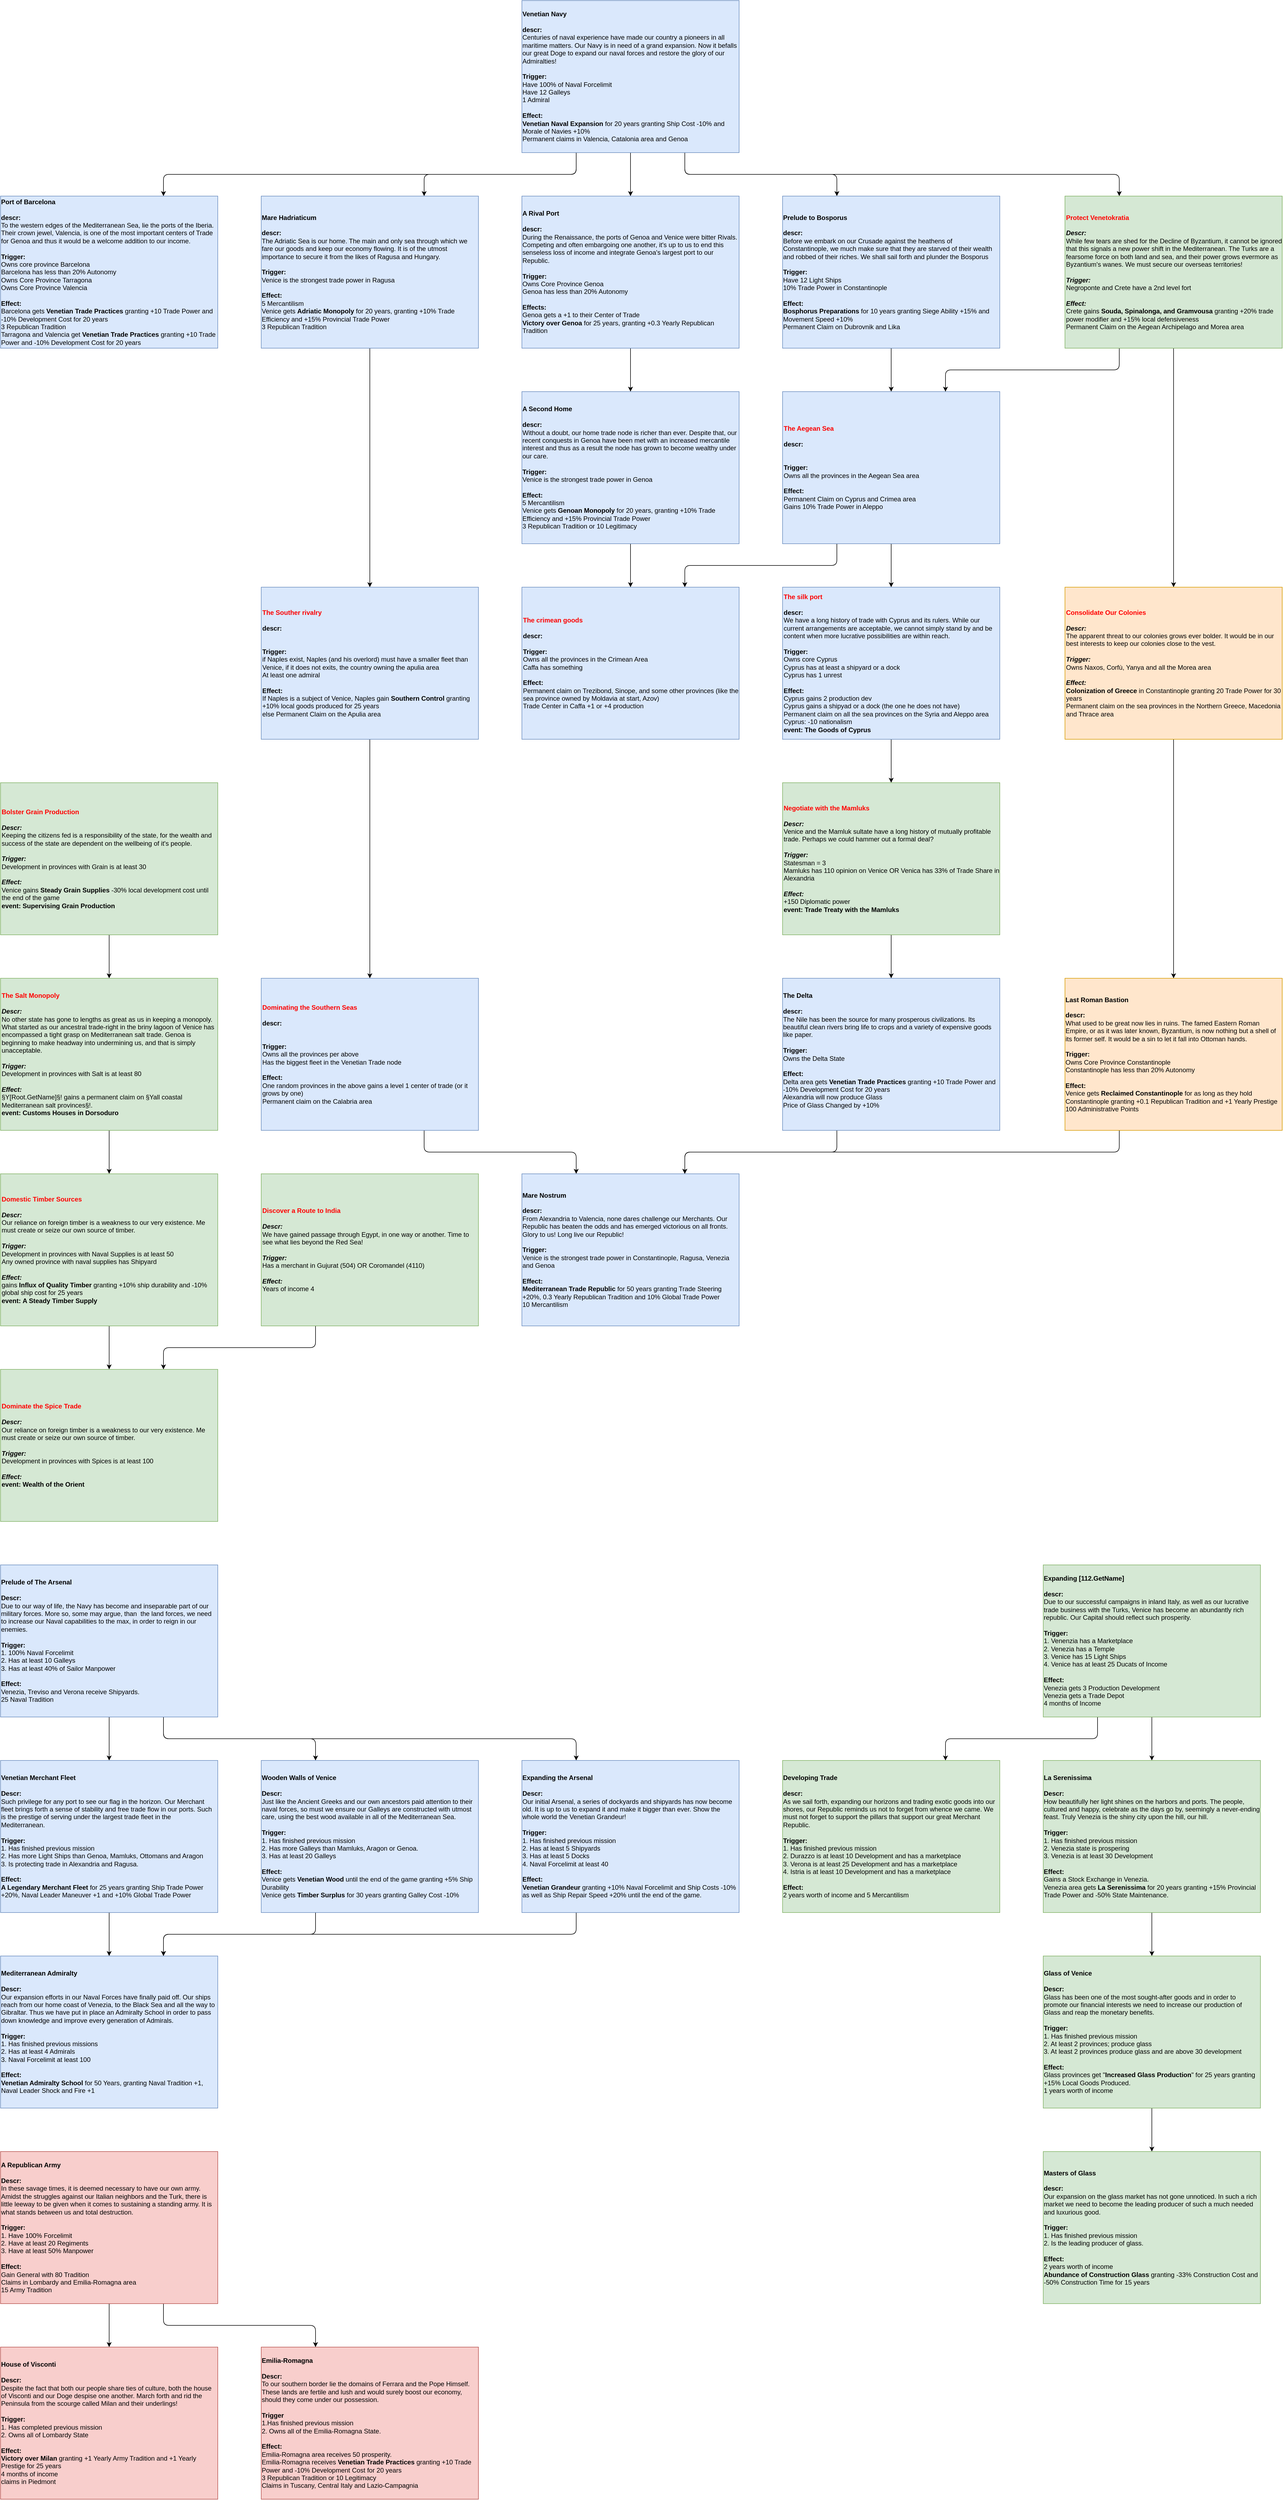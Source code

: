 <mxfile version="12.9.13" type="device" pages="2"><diagram id="4JabhKaW-H3P0D2r_hkA" name="Missions"><mxGraphModel dx="1086" dy="806" grid="1" gridSize="10" guides="1" tooltips="1" connect="1" arrows="1" fold="1" page="1" pageScale="1" pageWidth="850" pageHeight="1100" math="0" shadow="0"><root><mxCell id="0"/><mxCell id="1" parent="0"/><mxCell id="ZNYNM8RccO7jdCuCPMHI-3" style="edgeStyle=orthogonalEdgeStyle;orthogonalLoop=1;jettySize=auto;html=1;exitX=0.25;exitY=1;exitDx=0;exitDy=0;fontSize=12;rounded=1;entryX=0.75;entryY=0;entryDx=0;entryDy=0;" parent="1" source="0lUas-sj8SwPPPNGlS8K-108" target="0lUas-sj8SwPPPNGlS8K-127" edge="1"><mxGeometry relative="1" as="geometry"/></mxCell><mxCell id="CB96lxmjxPIvGHsrmRh3-4" value="" style="edgeStyle=orthogonalEdgeStyle;orthogonalLoop=1;jettySize=auto;html=1;rounded=1;exitX=0.25;exitY=1;exitDx=0;exitDy=0;entryX=0.75;entryY=0;entryDx=0;entryDy=0;" parent="1" source="0lUas-sj8SwPPPNGlS8K-108" target="0lUas-sj8SwPPPNGlS8K-111" edge="1"><mxGeometry relative="1" as="geometry"><mxPoint x="680" y="280" as="sourcePoint"/></mxGeometry></mxCell><mxCell id="TgZ6IRNhTgsDrMYOoYCD-7" style="edgeStyle=orthogonalEdgeStyle;rounded=1;orthogonalLoop=1;jettySize=auto;html=1;exitX=0.75;exitY=1;exitDx=0;exitDy=0;entryX=0.25;entryY=0;entryDx=0;entryDy=0;" parent="1" source="0lUas-sj8SwPPPNGlS8K-108" target="TgZ6IRNhTgsDrMYOoYCD-6" edge="1"><mxGeometry relative="1" as="geometry"/></mxCell><mxCell id="c7m-Tlyf6YdSn7OkusTF-13" style="edgeStyle=orthogonalEdgeStyle;rounded=1;orthogonalLoop=1;jettySize=auto;html=1;exitX=0.75;exitY=1;exitDx=0;exitDy=0;entryX=0.25;entryY=0;entryDx=0;entryDy=0;" parent="1" source="0lUas-sj8SwPPPNGlS8K-108" target="3g2lXHRPvI4WCyFeGHNF-1" edge="1"><mxGeometry relative="1" as="geometry"/></mxCell><mxCell id="c7m-Tlyf6YdSn7OkusTF-19" style="edgeStyle=orthogonalEdgeStyle;rounded=1;orthogonalLoop=1;jettySize=auto;html=1;exitX=0.5;exitY=1;exitDx=0;exitDy=0;" parent="1" source="0lUas-sj8SwPPPNGlS8K-108" target="0lUas-sj8SwPPPNGlS8K-122" edge="1"><mxGeometry relative="1" as="geometry"/></mxCell><mxCell id="0lUas-sj8SwPPPNGlS8K-108" value="&lt;div style=&quot;text-align: left ; font-size: 12px&quot;&gt;&lt;span style=&quot;font-size: 12px&quot;&gt;&lt;b&gt;Venetian Navy&lt;/b&gt;&lt;/span&gt;&lt;/div&gt;&lt;div style=&quot;text-align: left ; font-size: 12px&quot;&gt;&lt;span style=&quot;font-size: 12px&quot;&gt;&lt;br&gt;&lt;/span&gt;&lt;/div&gt;&lt;div style=&quot;text-align: left ; font-size: 12px&quot;&gt;&lt;span style=&quot;font-size: 12px&quot;&gt;&lt;b&gt;descr:&lt;/b&gt;&lt;/span&gt;&lt;/div&gt;&lt;div style=&quot;text-align: left ; font-size: 12px&quot;&gt;&lt;span style=&quot;font-size: 12px&quot;&gt;Centuries of naval experience have made our country a pioneers in all maritime matters. Our Navy is in need of a grand expansion. Now it befalls our great Doge to expand our naval forces and restore the glory of our Admiralties!&lt;/span&gt;&lt;/div&gt;&lt;div style=&quot;text-align: left ; font-size: 12px&quot;&gt;&lt;span style=&quot;font-size: 12px&quot;&gt;&lt;br style=&quot;font-size: 12px&quot;&gt;&lt;/span&gt;&lt;/div&gt;&lt;div style=&quot;text-align: left ; font-size: 12px&quot;&gt;&lt;span style=&quot;font-size: 12px&quot;&gt;&lt;b&gt;Trigger:&lt;/b&gt;&lt;/span&gt;&lt;/div&gt;&lt;div style=&quot;text-align: left ; font-size: 12px&quot;&gt;&lt;span style=&quot;font-size: 12px&quot;&gt;Have 100% of Naval Forcelimit&lt;/span&gt;&lt;/div&gt;&lt;div style=&quot;text-align: left ; font-size: 12px&quot;&gt;&lt;span style=&quot;font-size: 12px&quot;&gt;Have 12 Galleys&lt;/span&gt;&lt;/div&gt;&lt;div style=&quot;text-align: left ; font-size: 12px&quot;&gt;&lt;span style=&quot;font-size: 12px&quot;&gt;1 Admiral&lt;/span&gt;&lt;/div&gt;&lt;div style=&quot;text-align: left ; font-size: 12px&quot;&gt;&lt;span style=&quot;font-size: 12px&quot;&gt;&lt;br style=&quot;font-size: 12px&quot;&gt;&lt;/span&gt;&lt;/div&gt;&lt;div style=&quot;text-align: left ; font-size: 12px&quot;&gt;&lt;span style=&quot;font-size: 12px&quot;&gt;&lt;b&gt;Effect:&lt;/b&gt;&lt;/span&gt;&lt;/div&gt;&lt;div style=&quot;text-align: left ; font-size: 12px&quot;&gt;&lt;span style=&quot;font-size: 12px&quot;&gt;&lt;b&gt;Venetian Naval Expansion&lt;/b&gt;&amp;nbsp;for 20 years granting Ship Cost -10% and Morale of Navies +10%&lt;/span&gt;&lt;/div&gt;&lt;div style=&quot;text-align: left ; font-size: 12px&quot;&gt;&lt;span style=&quot;font-size: 12px&quot;&gt;Permanent claims in Valencia, Catalonia area and Genoa&lt;/span&gt;&lt;/div&gt;" style="rounded=0;whiteSpace=wrap;html=1;fillColor=#dae8fc;strokeColor=#6c8ebf;fontSize=12;" parent="1" vertex="1"><mxGeometry x="960" width="400" height="280" as="geometry"/></mxCell><mxCell id="3BLuT-HYUr6rmE_8greX-2" style="edgeStyle=orthogonalEdgeStyle;rounded=1;orthogonalLoop=1;jettySize=auto;html=1;" parent="1" source="CB96lxmjxPIvGHsrmRh3-3" target="CB96lxmjxPIvGHsrmRh3-6" edge="1"><mxGeometry relative="1" as="geometry"><mxPoint x="590" y="1400" as="sourcePoint"/></mxGeometry></mxCell><mxCell id="CB96lxmjxPIvGHsrmRh3-3" value="&lt;div style=&quot;font-size: 12px&quot;&gt;&lt;span style=&quot;font-size: 12px&quot;&gt;&lt;b&gt;&lt;font color=&quot;#fc0000&quot;&gt;The Souther rivalry&lt;/font&gt;&lt;/b&gt;&lt;/span&gt;&lt;/div&gt;&lt;div style=&quot;font-size: 12px&quot;&gt;&lt;span style=&quot;font-size: 12px&quot;&gt;&lt;br&gt;&lt;/span&gt;&lt;/div&gt;&lt;div style=&quot;font-size: 12px&quot;&gt;&lt;span style=&quot;font-size: 12px&quot;&gt;&lt;b&gt;descr:&lt;/b&gt;&lt;/span&gt;&lt;/div&gt;&lt;div style=&quot;font-size: 12px&quot;&gt;&lt;br&gt;&lt;/div&gt;&lt;div style=&quot;font-size: 12px&quot;&gt;&lt;span style=&quot;font-size: 12px&quot;&gt;&lt;br style=&quot;font-size: 12px&quot;&gt;&lt;/span&gt;&lt;/div&gt;&lt;div style=&quot;font-size: 12px&quot;&gt;&lt;span style=&quot;font-size: 12px&quot;&gt;&lt;b&gt;Trigger:&lt;/b&gt;&lt;/span&gt;&lt;/div&gt;&lt;div style=&quot;font-size: 12px&quot;&gt;&lt;span&gt;if Naples exist, Naples (and his overlord) must have a smaller fleet than Venice, if it does not exits, the country owning the apulia area&lt;/span&gt;&lt;br&gt;&lt;/div&gt;&lt;div style=&quot;font-size: 12px&quot;&gt;&lt;span&gt;At least one admiral&lt;/span&gt;&lt;/div&gt;&lt;div style=&quot;font-size: 12px&quot;&gt;&lt;span style=&quot;font-size: 12px&quot;&gt;&lt;br style=&quot;font-size: 12px&quot;&gt;&lt;/span&gt;&lt;/div&gt;&lt;div style=&quot;font-size: 12px&quot;&gt;&lt;span style=&quot;font-size: 12px&quot;&gt;&lt;b&gt;Effect:&lt;/b&gt;&lt;/span&gt;&lt;/div&gt;&lt;div style=&quot;font-size: 12px&quot;&gt;If Naples is a subject of Venice, Naples gain &lt;b&gt;Southern Control&lt;/b&gt;&amp;nbsp;granting +10% local goods produced for 25 years&lt;/div&gt;&lt;div style=&quot;font-size: 12px&quot;&gt;else Permanent Claim on the Apulia area&lt;/div&gt;" style="rounded=0;whiteSpace=wrap;html=1;fillColor=#dae8fc;strokeColor=#6c8ebf;fontSize=12;align=left;" parent="1" vertex="1"><mxGeometry x="480" y="1080" width="400" height="280" as="geometry"/></mxCell><mxCell id="3BLuT-HYUr6rmE_8greX-3" style="edgeStyle=orthogonalEdgeStyle;rounded=1;orthogonalLoop=1;jettySize=auto;html=1;exitX=0.75;exitY=1;exitDx=0;exitDy=0;entryX=0.25;entryY=0;entryDx=0;entryDy=0;" parent="1" source="CB96lxmjxPIvGHsrmRh3-6" target="0lUas-sj8SwPPPNGlS8K-134" edge="1"><mxGeometry relative="1" as="geometry"/></mxCell><mxCell id="CB96lxmjxPIvGHsrmRh3-6" value="&lt;div style=&quot;font-size: 12px&quot;&gt;&lt;span style=&quot;font-size: 12px&quot;&gt;&lt;b&gt;&lt;font color=&quot;#fc0000&quot;&gt;Dominating the Southern Seas&lt;/font&gt;&lt;/b&gt;&lt;/span&gt;&lt;/div&gt;&lt;div style=&quot;font-size: 12px&quot;&gt;&lt;span style=&quot;font-size: 12px&quot;&gt;&lt;br&gt;&lt;/span&gt;&lt;/div&gt;&lt;div style=&quot;font-size: 12px&quot;&gt;&lt;span style=&quot;font-size: 12px&quot;&gt;&lt;b&gt;descr:&lt;/b&gt;&lt;/span&gt;&lt;/div&gt;&lt;div style=&quot;font-size: 12px&quot;&gt;&lt;br&gt;&lt;/div&gt;&lt;div style=&quot;font-size: 12px&quot;&gt;&lt;span style=&quot;font-size: 12px&quot;&gt;&lt;br style=&quot;font-size: 12px&quot;&gt;&lt;/span&gt;&lt;/div&gt;&lt;div style=&quot;font-size: 12px&quot;&gt;&lt;span style=&quot;font-size: 12px&quot;&gt;&lt;b&gt;Trigger:&lt;/b&gt;&lt;/span&gt;&lt;/div&gt;&lt;div style=&quot;font-size: 12px&quot;&gt;Owns all the provinces per above&lt;/div&gt;&lt;div style=&quot;font-size: 12px&quot;&gt;Has the biggest fleet in the Venetian Trade node&lt;span style=&quot;font-size: 12px&quot;&gt;&lt;br style=&quot;font-size: 12px&quot;&gt;&lt;/span&gt;&lt;/div&gt;&lt;div style=&quot;font-size: 12px&quot;&gt;&lt;br&gt;&lt;/div&gt;&lt;div style=&quot;font-size: 12px&quot;&gt;&lt;span style=&quot;font-size: 12px&quot;&gt;&lt;b&gt;Effect:&lt;/b&gt;&lt;/span&gt;&lt;/div&gt;&lt;div style=&quot;font-size: 12px&quot;&gt;One random provinces in the above gains a level 1 center of trade (or it grows by one)&lt;/div&gt;&lt;div style=&quot;font-size: 12px&quot;&gt;Permanent claim on the Calabria area&lt;/div&gt;" style="rounded=0;whiteSpace=wrap;html=1;fillColor=#dae8fc;strokeColor=#6c8ebf;fontSize=12;align=left;" parent="1" vertex="1"><mxGeometry x="480" y="1800" width="400" height="280" as="geometry"/></mxCell><mxCell id="QLZeWVytAORvfaBZ3Up2-24" style="edgeStyle=orthogonalEdgeStyle;orthogonalLoop=1;jettySize=auto;html=1;rounded=1;" parent="1" source="3g2lXHRPvI4WCyFeGHNF-1" target="CB96lxmjxPIvGHsrmRh3-29" edge="1"><mxGeometry relative="1" as="geometry"/></mxCell><mxCell id="3g2lXHRPvI4WCyFeGHNF-1" value="&lt;div style=&quot;text-align: left ; font-size: 12px&quot;&gt;&lt;span style=&quot;font-size: 12px&quot;&gt;&lt;b&gt;Prelude to Bosporus&lt;/b&gt;&lt;/span&gt;&lt;/div&gt;&lt;div style=&quot;text-align: left ; font-size: 12px&quot;&gt;&lt;span style=&quot;font-size: 12px&quot;&gt;&lt;br&gt;&lt;/span&gt;&lt;/div&gt;&lt;div style=&quot;text-align: left ; font-size: 12px&quot;&gt;&lt;span style=&quot;font-size: 12px&quot;&gt;&lt;b&gt;descr:&lt;/b&gt;&lt;/span&gt;&lt;/div&gt;&lt;div style=&quot;text-align: left ; font-size: 12px&quot;&gt;Before we embark on our Crusade against the heathens of Constantinople, we much make sure that they are starved of their wealth and robbed of their riches. We shall sail forth and plunder the Bosporus&lt;/div&gt;&lt;div style=&quot;text-align: left ; font-size: 12px&quot;&gt;&lt;br&gt;&lt;/div&gt;&lt;div style=&quot;text-align: left ; font-size: 12px&quot;&gt;&lt;span style=&quot;font-size: 12px&quot;&gt;&lt;b&gt;Trigger:&lt;/b&gt;&lt;/span&gt;&lt;/div&gt;&lt;div style=&quot;text-align: left ; font-size: 12px&quot;&gt;&lt;span style=&quot;font-size: 12px&quot;&gt;Have 12 Light Ships&lt;/span&gt;&lt;/div&gt;&lt;div style=&quot;text-align: left ; font-size: 12px&quot;&gt;&lt;span style=&quot;font-size: 12px&quot;&gt;10% Trade Power in Constantinople&lt;/span&gt;&lt;/div&gt;&lt;div style=&quot;text-align: left ; font-size: 12px&quot;&gt;&lt;span style=&quot;font-size: 12px&quot;&gt;&lt;br style=&quot;font-size: 12px&quot;&gt;&lt;/span&gt;&lt;/div&gt;&lt;div style=&quot;text-align: left ; font-size: 12px&quot;&gt;&lt;span style=&quot;font-size: 12px&quot;&gt;&lt;b&gt;Effect:&lt;/b&gt;&lt;/span&gt;&lt;/div&gt;&lt;div style=&quot;text-align: left ; font-size: 12px&quot;&gt;&lt;span style=&quot;font-size: 12px&quot;&gt;&lt;b&gt;Bosphorus Preparations&amp;nbsp;&lt;/b&gt;for 10 years granting Siege Ability +15% and Movement Speed +10%&lt;/span&gt;&lt;/div&gt;&lt;div style=&quot;text-align: left ; font-size: 12px&quot;&gt;Permanent Claim on Dubrovnik and Lika&lt;/div&gt;" style="rounded=0;whiteSpace=wrap;html=1;fillColor=#dae8fc;strokeColor=#6c8ebf;fontSize=12;" parent="1" vertex="1"><mxGeometry x="1440" y="360" width="400" height="280" as="geometry"/></mxCell><mxCell id="TgZ6IRNhTgsDrMYOoYCD-4" style="edgeStyle=orthogonalEdgeStyle;orthogonalLoop=1;jettySize=auto;html=1;rounded=1;" parent="1" source="CB96lxmjxPIvGHsrmRh3-29" target="CB96lxmjxPIvGHsrmRh3-31" edge="1"><mxGeometry relative="1" as="geometry"/></mxCell><mxCell id="DmHvi640Hpz2e6Fu_hgm-3" style="edgeStyle=orthogonalEdgeStyle;rounded=1;orthogonalLoop=1;jettySize=auto;html=1;exitX=0.25;exitY=1;exitDx=0;exitDy=0;entryX=0.75;entryY=0;entryDx=0;entryDy=0;" parent="1" source="CB96lxmjxPIvGHsrmRh3-29" target="CB96lxmjxPIvGHsrmRh3-39" edge="1"><mxGeometry relative="1" as="geometry"/></mxCell><mxCell id="CB96lxmjxPIvGHsrmRh3-29" value="&lt;div style=&quot;font-size: 12px&quot;&gt;&lt;span style=&quot;font-size: 12px&quot;&gt;&lt;b&gt;&lt;font color=&quot;#fc0000&quot;&gt;The Aegean Sea&lt;/font&gt;&lt;/b&gt;&lt;/span&gt;&lt;/div&gt;&lt;div style=&quot;font-size: 12px&quot;&gt;&lt;span style=&quot;font-size: 12px&quot;&gt;&lt;br&gt;&lt;/span&gt;&lt;/div&gt;&lt;div style=&quot;font-size: 12px&quot;&gt;&lt;span style=&quot;font-size: 12px&quot;&gt;&lt;b&gt;descr:&lt;/b&gt;&lt;/span&gt;&lt;/div&gt;&lt;div style=&quot;font-size: 12px&quot;&gt;&lt;br&gt;&lt;/div&gt;&lt;div style=&quot;font-size: 12px&quot;&gt;&lt;br&gt;&lt;/div&gt;&lt;div style=&quot;font-size: 12px&quot;&gt;&lt;span style=&quot;font-size: 12px&quot;&gt;&lt;b&gt;Trigger:&lt;/b&gt;&lt;/span&gt;&lt;/div&gt;&lt;div style=&quot;font-size: 12px&quot;&gt;Owns all the provinces in the Aegean Sea area&lt;/div&gt;&lt;div style=&quot;font-size: 12px&quot;&gt;&lt;span style=&quot;font-size: 12px&quot;&gt;&lt;br style=&quot;font-size: 12px&quot;&gt;&lt;/span&gt;&lt;/div&gt;&lt;div style=&quot;font-size: 12px&quot;&gt;&lt;span style=&quot;font-size: 12px&quot;&gt;&lt;b&gt;Effect:&lt;/b&gt;&lt;/span&gt;&lt;/div&gt;&lt;div style=&quot;font-size: 12px&quot;&gt;&lt;span&gt;Permanent Claim on Cyprus and Crimea area&lt;/span&gt;&lt;br&gt;&lt;/div&gt;&lt;div style=&quot;font-size: 12px&quot;&gt;&lt;span&gt;Gains 10% Trade Power in Aleppo&lt;/span&gt;&lt;/div&gt;" style="rounded=0;whiteSpace=wrap;html=1;fillColor=#dae8fc;strokeColor=#6c8ebf;fontSize=12;align=left;" parent="1" vertex="1"><mxGeometry x="1440" y="720" width="400" height="280" as="geometry"/></mxCell><mxCell id="QLZeWVytAORvfaBZ3Up2-16" style="edgeStyle=orthogonalEdgeStyle;orthogonalLoop=1;jettySize=auto;html=1;exitX=0.5;exitY=1;exitDx=0;exitDy=0;rounded=1;" parent="1" source="CB96lxmjxPIvGHsrmRh3-31" target="QLZeWVytAORvfaBZ3Up2-6" edge="1"><mxGeometry relative="1" as="geometry"/></mxCell><mxCell id="c7m-Tlyf6YdSn7OkusTF-15" style="edgeStyle=orthogonalEdgeStyle;rounded=1;orthogonalLoop=1;jettySize=auto;html=1;" parent="1" source="QLZeWVytAORvfaBZ3Up2-6" target="QLZeWVytAORvfaBZ3Up2-21" edge="1"><mxGeometry relative="1" as="geometry"/></mxCell><mxCell id="CB96lxmjxPIvGHsrmRh3-31" value="&lt;div style=&quot;font-size: 12px&quot;&gt;&lt;span style=&quot;font-size: 12px&quot;&gt;&lt;b&gt;&lt;font color=&quot;#fc0000&quot;&gt;The silk port&lt;/font&gt;&lt;/b&gt;&lt;/span&gt;&lt;/div&gt;&lt;div style=&quot;font-size: 12px&quot;&gt;&lt;span style=&quot;font-size: 12px&quot;&gt;&lt;br&gt;&lt;/span&gt;&lt;/div&gt;&lt;div style=&quot;font-size: 12px&quot;&gt;&lt;span style=&quot;font-size: 12px&quot;&gt;&lt;b&gt;descr:&lt;/b&gt;&lt;/span&gt;&lt;/div&gt;&lt;div style=&quot;font-size: 12px&quot;&gt;We have a long history of trade with Cyprus and its rulers. While our current arrangements are acceptable, we cannot simply stand by and be content when more lucrative possibilities are within reach.&lt;br&gt;&lt;/div&gt;&lt;div style=&quot;font-size: 12px&quot;&gt;&lt;br&gt;&lt;/div&gt;&lt;div style=&quot;font-size: 12px&quot;&gt;&lt;span style=&quot;font-size: 12px&quot;&gt;&lt;b&gt;Trigger:&lt;/b&gt;&lt;/span&gt;&lt;/div&gt;&lt;div style=&quot;font-size: 12px&quot;&gt;Owns core Cyprus&lt;/div&gt;&lt;div style=&quot;font-size: 12px&quot;&gt;Cyprus has at least a&amp;nbsp;shipyard or a&amp;nbsp;dock&lt;/div&gt;&lt;div style=&quot;font-size: 12px&quot;&gt;Cyprus has 1 unrest&lt;/div&gt;&lt;div style=&quot;font-size: 12px&quot;&gt;&lt;span style=&quot;font-size: 12px&quot;&gt;&lt;br style=&quot;font-size: 12px&quot;&gt;&lt;/span&gt;&lt;/div&gt;&lt;div style=&quot;font-size: 12px&quot;&gt;&lt;span style=&quot;font-size: 12px&quot;&gt;&lt;b&gt;Effect:&lt;/b&gt;&lt;/span&gt;&lt;/div&gt;&lt;div style=&quot;font-size: 12px&quot;&gt;Cyprus gains 2 production dev&lt;/div&gt;&lt;div style=&quot;font-size: 12px&quot;&gt;Cyprus gains a shipyad or a dock (the one he does not have)&lt;/div&gt;&lt;div style=&quot;font-size: 12px&quot;&gt;Permanent claim on all the sea provinces on the Syria and Aleppo area&lt;/div&gt;&lt;div style=&quot;font-size: 12px&quot;&gt;&lt;div&gt;Cyprus: -10 nationalism&lt;/div&gt;&lt;div&gt;&lt;b&gt;event: The Goods of Cyprus&lt;/b&gt;&lt;/div&gt;&lt;/div&gt;" style="rounded=0;whiteSpace=wrap;html=1;fillColor=#dae8fc;strokeColor=#6c8ebf;fontSize=12;align=left;" parent="1" vertex="1"><mxGeometry x="1440" y="1080" width="400" height="280" as="geometry"/></mxCell><mxCell id="DmHvi640Hpz2e6Fu_hgm-1" style="edgeStyle=orthogonalEdgeStyle;rounded=1;orthogonalLoop=1;jettySize=auto;html=1;exitX=0.25;exitY=1;exitDx=0;exitDy=0;entryX=0.75;entryY=0;entryDx=0;entryDy=0;" parent="1" source="0lUas-sj8SwPPPNGlS8K-109" target="0lUas-sj8SwPPPNGlS8K-134" edge="1"><mxGeometry relative="1" as="geometry"/></mxCell><mxCell id="0lUas-sj8SwPPPNGlS8K-109" value="&lt;div style=&quot;text-align: left ; font-size: 12px&quot;&gt;&lt;span style=&quot;font-size: 12px&quot;&gt;&lt;b&gt;Last Roman Bastion&lt;/b&gt;&lt;/span&gt;&lt;/div&gt;&lt;div style=&quot;text-align: left ; font-size: 12px&quot;&gt;&lt;span style=&quot;font-size: 12px&quot;&gt;&lt;br&gt;&lt;/span&gt;&lt;/div&gt;&lt;div style=&quot;text-align: left ; font-size: 12px&quot;&gt;&lt;span style=&quot;font-size: 12px&quot;&gt;&lt;b&gt;descr:&lt;/b&gt;&lt;/span&gt;&lt;/div&gt;&lt;div style=&quot;text-align: left ; font-size: 12px&quot;&gt;&lt;span style=&quot;font-size: 12px&quot;&gt;What used to be great now lies in ruins. The famed Eastern Roman Empire, or as it was later known, Byzantium, is now nothing but a shell of its former self. It would be a sin to let it fall into Ottoman hands.&lt;/span&gt;&lt;/div&gt;&lt;div style=&quot;text-align: left ; font-size: 12px&quot;&gt;&lt;span style=&quot;font-size: 12px&quot;&gt;&lt;br style=&quot;font-size: 12px&quot;&gt;&lt;/span&gt;&lt;/div&gt;&lt;div style=&quot;text-align: left ; font-size: 12px&quot;&gt;&lt;span style=&quot;font-size: 12px&quot;&gt;&lt;b&gt;Trigger:&lt;/b&gt;&lt;/span&gt;&lt;/div&gt;&lt;div style=&quot;text-align: left ; font-size: 12px&quot;&gt;&lt;span&gt;Owns Core Province Constantinople&lt;/span&gt;&lt;br&gt;&lt;/div&gt;&lt;div style=&quot;text-align: left ; font-size: 12px&quot;&gt;Constantinople has less than 20% Autonomy&lt;/div&gt;&lt;div style=&quot;text-align: left ; font-size: 12px&quot;&gt;&lt;br style=&quot;font-size: 12px&quot;&gt;&lt;/div&gt;&lt;div style=&quot;text-align: left ; font-size: 12px&quot;&gt;&lt;b&gt;Effect:&lt;/b&gt;&lt;/div&gt;&lt;div style=&quot;text-align: left ; font-size: 12px&quot;&gt;Venice gets &lt;b&gt;Reclaimed Constantinople&lt;/b&gt;&amp;nbsp;for as long as they hold Constantinople granting +0.1 Republican Tradition and +1 Yearly Prestige&lt;/div&gt;&lt;div style=&quot;text-align: left ; font-size: 12px&quot;&gt;100 Administrative Points&lt;/div&gt;" style="rounded=0;whiteSpace=wrap;html=1;fillColor=#ffe6cc;strokeColor=#d79b00;fontSize=12;" parent="1" vertex="1"><mxGeometry x="1960" y="1800" width="400" height="280" as="geometry"/></mxCell><mxCell id="CB96lxmjxPIvGHsrmRh3-39" value="&lt;div style=&quot;font-size: 12px&quot;&gt;&lt;span style=&quot;font-size: 12px&quot;&gt;&lt;b&gt;&lt;font color=&quot;#fc0000&quot;&gt;The crimean goods&lt;/font&gt;&lt;/b&gt;&lt;/span&gt;&lt;/div&gt;&lt;div style=&quot;font-size: 12px&quot;&gt;&lt;span style=&quot;font-size: 12px&quot;&gt;&lt;br&gt;&lt;/span&gt;&lt;/div&gt;&lt;div style=&quot;font-size: 12px&quot;&gt;&lt;span style=&quot;font-size: 12px&quot;&gt;&lt;b&gt;descr:&lt;/b&gt;&lt;/span&gt;&lt;/div&gt;&lt;div style=&quot;font-size: 12px&quot;&gt;&lt;br&gt;&lt;/div&gt;&lt;div style=&quot;font-size: 12px&quot;&gt;&lt;span style=&quot;font-size: 12px&quot;&gt;&lt;b&gt;Trigger:&lt;/b&gt;&lt;/span&gt;&lt;/div&gt;&lt;div style=&quot;font-size: 12px&quot;&gt;&lt;span&gt;Owns all the provinces in the Crimean Area&lt;/span&gt;&lt;br&gt;&lt;/div&gt;&lt;div style=&quot;font-size: 12px&quot;&gt;Caffa has something&lt;/div&gt;&lt;div style=&quot;font-size: 12px&quot;&gt;&lt;br style=&quot;font-size: 12px&quot;&gt;&lt;/div&gt;&lt;div style=&quot;font-size: 12px&quot;&gt;&lt;b&gt;Effect:&lt;/b&gt;&lt;/div&gt;&lt;div style=&quot;font-size: 12px&quot;&gt;Permanent claim on Trezibond, Sinope, and some ot&lt;span&gt;her provinces (like the sea province owned by Moldavia at start, Azov)&lt;/span&gt;&lt;/div&gt;&lt;div style=&quot;font-size: 12px&quot;&gt;&lt;div&gt;Trade Center in Caffa +1 or +4 production&lt;/div&gt;&lt;/div&gt;" style="rounded=0;whiteSpace=wrap;html=1;fillColor=#dae8fc;strokeColor=#6c8ebf;fontSize=12;align=left;" parent="1" vertex="1"><mxGeometry x="960" y="1080" width="400" height="280" as="geometry"/></mxCell><mxCell id="3BLuT-HYUr6rmE_8greX-1" style="edgeStyle=orthogonalEdgeStyle;rounded=1;orthogonalLoop=1;jettySize=auto;html=1;exitX=0.5;exitY=1;exitDx=0;exitDy=0;" parent="1" source="0lUas-sj8SwPPPNGlS8K-111" target="CB96lxmjxPIvGHsrmRh3-3" edge="1"><mxGeometry relative="1" as="geometry"/></mxCell><mxCell id="0lUas-sj8SwPPPNGlS8K-111" value="&lt;div style=&quot;text-align: left ; font-size: 12px&quot;&gt;&lt;span style=&quot;font-size: 12px&quot;&gt;&lt;b&gt;Mare Hadriaticum&lt;/b&gt;&lt;/span&gt;&lt;/div&gt;&lt;div style=&quot;text-align: left ; font-size: 12px&quot;&gt;&lt;span style=&quot;font-size: 12px&quot;&gt;&lt;br&gt;&lt;/span&gt;&lt;/div&gt;&lt;div style=&quot;text-align: left ; font-size: 12px&quot;&gt;&lt;span style=&quot;font-size: 12px&quot;&gt;&lt;b&gt;descr:&lt;/b&gt;&lt;/span&gt;&lt;/div&gt;&lt;div style=&quot;text-align: left ; font-size: 12px&quot;&gt;&lt;span style=&quot;font-size: 12px&quot;&gt;The Adriatic Sea is our home. The main and only sea through which we fare our goods and keep our economy flowing. It is of the utmost importance to secure it from the likes of Ragusa and Hungary.&amp;nbsp;&lt;/span&gt;&lt;/div&gt;&lt;div style=&quot;text-align: left ; font-size: 12px&quot;&gt;&lt;span style=&quot;font-size: 12px&quot;&gt;&lt;br style=&quot;font-size: 12px&quot;&gt;&lt;/span&gt;&lt;/div&gt;&lt;div style=&quot;text-align: left ; font-size: 12px&quot;&gt;&lt;span style=&quot;font-size: 12px&quot;&gt;&lt;b&gt;Trigger:&lt;/b&gt;&lt;/span&gt;&lt;/div&gt;&lt;div style=&quot;text-align: left ; font-size: 12px&quot;&gt;&lt;span&gt;Venice is the strongest trade power in Ragusa&lt;/span&gt;&lt;br&gt;&lt;/div&gt;&lt;div style=&quot;text-align: left ; font-size: 12px&quot;&gt;&lt;span style=&quot;font-size: 12px&quot;&gt;&lt;br style=&quot;font-size: 12px&quot;&gt;&lt;/span&gt;&lt;/div&gt;&lt;div style=&quot;text-align: left ; font-size: 12px&quot;&gt;&lt;span style=&quot;font-size: 12px&quot;&gt;&lt;b&gt;Effect:&lt;/b&gt;&lt;/span&gt;&lt;/div&gt;&lt;div style=&quot;text-align: left ; font-size: 12px&quot;&gt;&lt;span style=&quot;font-size: 12px&quot;&gt;5 Mercantilism&lt;/span&gt;&lt;/div&gt;&lt;div style=&quot;text-align: left ; font-size: 12px&quot;&gt;&lt;span style=&quot;font-size: 12px&quot;&gt;Venice gets &lt;b&gt;Adriatic Monopoly&lt;/b&gt;&amp;nbsp;for 20 years, granting +10% Trade Efficiency and +15% Provincial Trade Power&lt;/span&gt;&lt;/div&gt;&lt;div style=&quot;text-align: left ; font-size: 12px&quot;&gt;&lt;span style=&quot;font-size: 12px&quot;&gt;3 Republican Tradition&lt;/span&gt;&lt;/div&gt;" style="rounded=0;whiteSpace=wrap;html=1;fillColor=#dae8fc;strokeColor=#6c8ebf;fontSize=12;" parent="1" vertex="1"><mxGeometry x="480" y="360" width="400" height="280" as="geometry"/></mxCell><mxCell id="0lUas-sj8SwPPPNGlS8K-129" style="edgeStyle=orthogonalEdgeStyle;html=1;entryX=0.5;entryY=0;jettySize=auto;orthogonalLoop=1;fontSize=12;rounded=1;" parent="1" source="0lUas-sj8SwPPPNGlS8K-122" target="0lUas-sj8SwPPPNGlS8K-128" edge="1"><mxGeometry relative="1" as="geometry"/></mxCell><mxCell id="0lUas-sj8SwPPPNGlS8K-122" value="&lt;div style=&quot;text-align: left ; font-size: 12px&quot;&gt;&lt;span style=&quot;font-size: 12px&quot;&gt;&lt;b&gt;A Rival Port&lt;/b&gt;&lt;/span&gt;&lt;/div&gt;&lt;div style=&quot;text-align: left ; font-size: 12px&quot;&gt;&lt;span style=&quot;font-size: 12px&quot;&gt;&lt;br&gt;&lt;/span&gt;&lt;/div&gt;&lt;div style=&quot;text-align: left ; font-size: 12px&quot;&gt;&lt;span style=&quot;font-size: 12px&quot;&gt;&lt;b&gt;descr:&lt;/b&gt;&lt;/span&gt;&lt;/div&gt;&lt;div style=&quot;text-align: left ; font-size: 12px&quot;&gt;&lt;span style=&quot;font-size: 12px&quot;&gt;During the Renaissance, the ports of Genoa and Venice were bitter Rivals. Competing and often embargoing one another, it's up to us to end this senseless loss of income and integrate Genoa's largest port to our Republic.&lt;/span&gt;&lt;/div&gt;&lt;div style=&quot;text-align: left ; font-size: 12px&quot;&gt;&lt;span style=&quot;font-size: 12px&quot;&gt;&lt;br style=&quot;font-size: 12px&quot;&gt;&lt;/span&gt;&lt;/div&gt;&lt;div style=&quot;text-align: left ; font-size: 12px&quot;&gt;&lt;span style=&quot;font-size: 12px&quot;&gt;&lt;b&gt;Trigger:&lt;/b&gt;&lt;/span&gt;&lt;/div&gt;&lt;div style=&quot;text-align: left ; font-size: 12px&quot;&gt;&lt;span&gt;Owns Core Province Genoa&lt;/span&gt;&lt;br&gt;&lt;/div&gt;&lt;div style=&quot;text-align: left ; font-size: 12px&quot;&gt;&lt;span style=&quot;font-size: 12px&quot;&gt;Genoa has less than 20% Autonomy&lt;/span&gt;&lt;/div&gt;&lt;div style=&quot;text-align: left ; font-size: 12px&quot;&gt;&lt;span style=&quot;font-size: 12px&quot;&gt;&lt;br style=&quot;font-size: 12px&quot;&gt;&lt;/span&gt;&lt;/div&gt;&lt;div style=&quot;text-align: left ; font-size: 12px&quot;&gt;&lt;span style=&quot;font-size: 12px&quot;&gt;&lt;b&gt;Effects:&lt;/b&gt;&lt;/span&gt;&lt;/div&gt;&lt;div style=&quot;text-align: left ; font-size: 12px&quot;&gt;&lt;span style=&quot;font-size: 12px&quot;&gt;Genoa gets a +1 to their Center of Trade&lt;/span&gt;&lt;/div&gt;&lt;div style=&quot;text-align: left ; font-size: 12px&quot;&gt;&lt;span style=&quot;font-size: 12px&quot;&gt;&lt;b&gt;Victory over Genoa&lt;/b&gt; for 25 years, granting +0.3 Yearly Republican Tradition&lt;/span&gt;&lt;/div&gt;" style="rounded=0;whiteSpace=wrap;html=1;fillColor=#dae8fc;strokeColor=#6c8ebf;fontSize=12;" parent="1" vertex="1"><mxGeometry x="960" y="360" width="400" height="280" as="geometry"/></mxCell><mxCell id="0lUas-sj8SwPPPNGlS8K-127" value="&lt;div style=&quot;text-align: left&quot;&gt;&lt;span&gt;&lt;b&gt;Port of Barcelona&lt;/b&gt;&lt;/span&gt;&lt;/div&gt;&lt;div style=&quot;text-align: left&quot;&gt;&lt;span&gt;&lt;br&gt;&lt;/span&gt;&lt;/div&gt;&lt;div style=&quot;text-align: left&quot;&gt;&lt;b&gt;descr:&lt;/b&gt;&lt;/div&gt;&lt;div style=&quot;text-align: left&quot;&gt;To the western edges of the Mediterranean Sea, lie the ports of the Iberia. Their crown jewel, Valencia, is one of the most important centers of Trade for Genoa and thus it would be a welcome addition to our income.&lt;/div&gt;&lt;div style=&quot;text-align: left&quot;&gt;&lt;span&gt;&lt;br&gt;&lt;/span&gt;&lt;/div&gt;&lt;div style=&quot;text-align: left&quot;&gt;&lt;span&gt;&lt;b&gt;Trigger:&lt;/b&gt;&lt;/span&gt;&lt;/div&gt;&lt;div style=&quot;text-align: left&quot;&gt;&lt;span&gt;Owns core province Barcelona&lt;/span&gt;&lt;br&gt;&lt;/div&gt;&lt;div style=&quot;text-align: left&quot;&gt;Barcelona has less than 20% Autonomy&lt;/div&gt;&lt;div style=&quot;text-align: left&quot;&gt;&lt;div&gt;Owns Core Province Tarragona&lt;br&gt;&lt;/div&gt;&lt;div&gt;Owns Core Province Valencia&lt;/div&gt;&lt;/div&gt;&lt;div style=&quot;text-align: left&quot;&gt;&lt;br&gt;&lt;/div&gt;&lt;div style=&quot;text-align: left&quot;&gt;&lt;b&gt;Effect:&lt;/b&gt;&lt;/div&gt;&lt;div style=&quot;text-align: left&quot;&gt;Barcelona gets&amp;nbsp;&lt;b&gt;Venetian Trade Practices&amp;nbsp;&lt;/b&gt;&lt;span&gt;granting +10 Trade Power and -10% Development Cost for 20 years&lt;/span&gt;&lt;/div&gt;&lt;div style=&quot;text-align: left&quot;&gt;&lt;span&gt;3 Republican Tradition&lt;/span&gt;&lt;/div&gt;&lt;div style=&quot;text-align: left&quot;&gt;&lt;div&gt;Tarragona and Valencia get&amp;nbsp;&lt;b&gt;Venetian Trade Practices&lt;/b&gt;&amp;nbsp;granting +10 Trade Power and -10% Development Cost for 20 years&lt;/div&gt;&lt;/div&gt;" style="rounded=0;whiteSpace=wrap;html=1;fillColor=#dae8fc;strokeColor=#6c8ebf;" parent="1" vertex="1"><mxGeometry y="360" width="400" height="280" as="geometry"/></mxCell><mxCell id="c7m-Tlyf6YdSn7OkusTF-4" style="edgeStyle=orthogonalEdgeStyle;rounded=1;orthogonalLoop=1;jettySize=auto;html=1;exitX=0.5;exitY=1;exitDx=0;exitDy=0;" parent="1" source="0lUas-sj8SwPPPNGlS8K-128" target="CB96lxmjxPIvGHsrmRh3-39" edge="1"><mxGeometry relative="1" as="geometry"/></mxCell><mxCell id="0lUas-sj8SwPPPNGlS8K-128" value="&lt;div style=&quot;text-align: left ; font-size: 12px&quot;&gt;&lt;span style=&quot;font-size: 12px&quot;&gt;&lt;b&gt;A Second Home&lt;/b&gt;&lt;/span&gt;&lt;/div&gt;&lt;div style=&quot;text-align: left ; font-size: 12px&quot;&gt;&lt;span style=&quot;font-size: 12px&quot;&gt;&lt;br&gt;&lt;/span&gt;&lt;/div&gt;&lt;div style=&quot;text-align: left ; font-size: 12px&quot;&gt;&lt;span style=&quot;font-size: 12px&quot;&gt;&lt;b&gt;descr:&lt;/b&gt;&lt;/span&gt;&lt;/div&gt;&lt;div style=&quot;text-align: left ; font-size: 12px&quot;&gt;&lt;span style=&quot;font-size: 12px&quot;&gt;Without a doubt, our home trade node is richer than ever. Despite that, our recent conquests in Genoa have been met with an increased mercantile interest and thus as a result the node has grown to become wealthy under our care.&lt;/span&gt;&lt;/div&gt;&lt;div style=&quot;text-align: left ; font-size: 12px&quot;&gt;&lt;span style=&quot;font-size: 12px&quot;&gt;&lt;br style=&quot;font-size: 12px&quot;&gt;&lt;/span&gt;&lt;/div&gt;&lt;div style=&quot;text-align: left ; font-size: 12px&quot;&gt;&lt;b&gt;Trigger:&lt;/b&gt;&lt;/div&gt;&lt;div style=&quot;text-align: left ; font-size: 12px&quot;&gt;&lt;span&gt;Venice is the strongest trade power in Genoa&lt;/span&gt;&lt;br&gt;&lt;/div&gt;&lt;div style=&quot;text-align: left ; font-size: 12px&quot;&gt;&lt;br style=&quot;font-size: 12px&quot;&gt;&lt;/div&gt;&lt;div style=&quot;text-align: left ; font-size: 12px&quot;&gt;&lt;b&gt;Effect:&lt;/b&gt;&lt;/div&gt;&lt;div style=&quot;text-align: left ; font-size: 12px&quot;&gt;5 Mercantilism&lt;/div&gt;&lt;div style=&quot;text-align: left ; font-size: 12px&quot;&gt;Venice gets &lt;b&gt;Genoan Monopoly&lt;/b&gt;&amp;nbsp;for 20 years, granting +10% Trade Efficiency and +15% Provincial Trade Power&lt;/div&gt;&lt;div style=&quot;text-align: left ; font-size: 12px&quot;&gt;3 Republican Tradition or 10 Legitimacy&lt;/div&gt;" style="rounded=0;whiteSpace=wrap;html=1;fillColor=#dae8fc;strokeColor=#6c8ebf;fontSize=12;" parent="1" vertex="1"><mxGeometry x="960" y="720" width="400" height="280" as="geometry"/></mxCell><mxCell id="0lUas-sj8SwPPPNGlS8K-134" value="&lt;div style=&quot;text-align: left ; font-size: 12px&quot;&gt;&lt;span style=&quot;font-size: 12px&quot;&gt;&lt;b&gt;Mare Nostrum&lt;/b&gt;&lt;/span&gt;&lt;/div&gt;&lt;div style=&quot;text-align: left ; font-size: 12px&quot;&gt;&lt;span style=&quot;font-size: 12px&quot;&gt;&lt;br&gt;&lt;/span&gt;&lt;/div&gt;&lt;div style=&quot;text-align: left ; font-size: 12px&quot;&gt;&lt;span style=&quot;font-size: 12px&quot;&gt;&lt;b&gt;descr:&lt;/b&gt;&lt;/span&gt;&lt;/div&gt;&lt;div style=&quot;text-align: left ; font-size: 12px&quot;&gt;&lt;span style=&quot;font-size: 12px&quot;&gt;From Alexandria to Valencia, none dares challenge our Merchants. Our Republic has beaten the odds and has emerged victorious on all fronts. Glory to us! Long live our Republic!&lt;/span&gt;&lt;/div&gt;&lt;div style=&quot;text-align: left ; font-size: 12px&quot;&gt;&lt;span style=&quot;font-size: 12px&quot;&gt;&lt;br style=&quot;font-size: 12px&quot;&gt;&lt;/span&gt;&lt;/div&gt;&lt;div style=&quot;text-align: left ; font-size: 12px&quot;&gt;&lt;span style=&quot;font-size: 12px&quot;&gt;&lt;b&gt;Trigger:&lt;/b&gt;&lt;/span&gt;&lt;/div&gt;&lt;div style=&quot;text-align: left ; font-size: 12px&quot;&gt;&lt;span style=&quot;font-size: 12px&quot;&gt;Venice is the strongest trade power in Constantinople, Ragusa, Venezia and Genoa&lt;/span&gt;&lt;/div&gt;&lt;div style=&quot;text-align: left ; font-size: 12px&quot;&gt;&lt;span style=&quot;font-size: 12px&quot;&gt;&lt;br style=&quot;font-size: 12px&quot;&gt;&lt;/span&gt;&lt;/div&gt;&lt;div style=&quot;text-align: left ; font-size: 12px&quot;&gt;&lt;span style=&quot;font-size: 12px&quot;&gt;&lt;b&gt;Effect:&lt;/b&gt;&lt;/span&gt;&lt;/div&gt;&lt;div style=&quot;text-align: left ; font-size: 12px&quot;&gt;&lt;span style=&quot;font-size: 12px&quot;&gt;&lt;b&gt;Mediterranean Trade Republic&lt;/b&gt;&amp;nbsp;for 50 years granting Trade Steering +20%, 0.3 Yearly Republican Tradition and 10% Global Trade Power&lt;/span&gt;&lt;/div&gt;&lt;div style=&quot;text-align: left ; font-size: 12px&quot;&gt;10 Mercantilism&lt;/div&gt;" style="rounded=0;whiteSpace=wrap;html=1;fillColor=#dae8fc;strokeColor=#6c8ebf;fontSize=12;" parent="1" vertex="1"><mxGeometry x="960" y="2160" width="400" height="280" as="geometry"/></mxCell><mxCell id="4WnLQPnZEEJPxPqRlxaz-1" value="&lt;div style=&quot;text-align: left&quot;&gt;&lt;b&gt;House of Visconti&lt;/b&gt;&lt;/div&gt;&lt;div style=&quot;text-align: left&quot;&gt;&lt;br&gt;&lt;/div&gt;&lt;div style=&quot;text-align: left&quot;&gt;&lt;b&gt;Descr:&lt;/b&gt;&lt;/div&gt;&lt;div style=&quot;text-align: left&quot;&gt;Despite the fact that both our people share ties of culture, both the house of Visconti and our Doge despise one another. March forth and rid the Peninsula from the scourge called Milan and their underlings!&lt;/div&gt;&lt;div style=&quot;text-align: left&quot;&gt;&lt;span&gt;&lt;br&gt;&lt;/span&gt;&lt;/div&gt;&lt;div style=&quot;text-align: left&quot;&gt;&lt;b&gt;Trigger:&lt;/b&gt;&lt;/div&gt;&lt;div style=&quot;text-align: left&quot;&gt;&lt;span&gt;1. Has completed previous mission&lt;/span&gt;&lt;/div&gt;&lt;div style=&quot;text-align: left&quot;&gt;&lt;span&gt;2. Owns all of Lombardy State&lt;/span&gt;&lt;/div&gt;&lt;div style=&quot;text-align: left&quot;&gt;&lt;span&gt;&lt;br&gt;&lt;/span&gt;&lt;/div&gt;&lt;div style=&quot;text-align: left&quot;&gt;&lt;b&gt;Effect:&lt;/b&gt;&lt;/div&gt;&lt;div style=&quot;text-align: left&quot;&gt;&lt;b&gt;Victory over Milan&lt;/b&gt;&amp;nbsp;granting +1 Yearly Army Tradition and +1 Yearly Prestige for 25 years&lt;br&gt;4 months of income&lt;/div&gt;&lt;div style=&quot;text-align: left&quot;&gt;&lt;span&gt;claims in Piedmont&lt;/span&gt;&lt;/div&gt;" style="rounded=0;whiteSpace=wrap;html=1;fillColor=#f8cecc;strokeColor=#b85450;" parent="1" vertex="1"><mxGeometry y="4320" width="400" height="280" as="geometry"/></mxCell><mxCell id="4WnLQPnZEEJPxPqRlxaz-4" value="&lt;div style=&quot;text-align: left ; font-size: 12px&quot;&gt;&lt;span style=&quot;font-size: 12px&quot;&gt;&lt;b&gt;Emilia-Romagna&lt;/b&gt;&lt;/span&gt;&lt;/div&gt;&lt;div style=&quot;text-align: left ; font-size: 12px&quot;&gt;&lt;span style=&quot;font-size: 12px&quot;&gt;&lt;br&gt;&lt;/span&gt;&lt;/div&gt;&lt;div style=&quot;text-align: left ; font-size: 12px&quot;&gt;&lt;span style=&quot;font-size: 12px&quot;&gt;&lt;b&gt;Descr:&lt;/b&gt;&lt;/span&gt;&lt;/div&gt;&lt;div style=&quot;text-align: left ; font-size: 12px&quot;&gt;&lt;span style=&quot;font-size: 12px&quot;&gt;To our southern border lie the domains of Ferrara and the Pope Himself. These lands are fertile and lush and would surely boost our economy, should they come under our possession.&lt;/span&gt;&lt;/div&gt;&lt;div style=&quot;text-align: left ; font-size: 12px&quot;&gt;&lt;span style=&quot;font-size: 12px&quot;&gt;&lt;br style=&quot;font-size: 12px&quot;&gt;&lt;/span&gt;&lt;/div&gt;&lt;div style=&quot;text-align: left ; font-size: 12px&quot;&gt;&lt;span style=&quot;font-size: 12px&quot;&gt;&lt;b&gt;Trigger&lt;/b&gt;&lt;/span&gt;&lt;/div&gt;&lt;div style=&quot;text-align: left ; font-size: 12px&quot;&gt;&lt;span style=&quot;font-size: 12px&quot;&gt;1.Has finished previous mission&lt;/span&gt;&lt;/div&gt;&lt;div style=&quot;text-align: left ; font-size: 12px&quot;&gt;&lt;span style=&quot;font-size: 12px&quot;&gt;2. Owns all of the Emilia-Romagna State.&lt;/span&gt;&lt;/div&gt;&lt;div style=&quot;text-align: left ; font-size: 12px&quot;&gt;&lt;span style=&quot;font-size: 12px&quot;&gt;&lt;br style=&quot;font-size: 12px&quot;&gt;&lt;/span&gt;&lt;/div&gt;&lt;div style=&quot;text-align: left ; font-size: 12px&quot;&gt;&lt;span style=&quot;font-size: 12px&quot;&gt;&lt;b&gt;Effect:&lt;/b&gt;&lt;/span&gt;&lt;/div&gt;&lt;div style=&quot;text-align: left ; font-size: 12px&quot;&gt;&lt;span style=&quot;font-size: 12px&quot;&gt;Emilia-Romagna area receives 50 prosperity.&lt;/span&gt;&lt;/div&gt;&lt;div style=&quot;text-align: left ; font-size: 12px&quot;&gt;&lt;span style=&quot;font-size: 12px&quot;&gt;Emilia-Romagna receives&amp;nbsp;&lt;/span&gt;&lt;span style=&quot;font-size: 12px&quot;&gt;&lt;b&gt;Venetian Trade Practices&lt;/b&gt;&amp;nbsp;&lt;/span&gt;&lt;span style=&quot;font-size: 12px&quot;&gt;granting +10 Trade Power and -10% Development Cost for 20 years&lt;/span&gt;&lt;/div&gt;&lt;div style=&quot;text-align: left ; font-size: 12px&quot;&gt;&lt;span style=&quot;font-size: 12px&quot;&gt;3 Republican Tradition or 10 Legitimacy&lt;/span&gt;&lt;/div&gt;&lt;div style=&quot;text-align: left ; font-size: 12px&quot;&gt;&lt;span style=&quot;font-size: 12px&quot;&gt;Claims in Tuscany, Central Italy and Lazio-Campagnia&amp;nbsp;&lt;/span&gt;&lt;/div&gt;" style="rounded=0;whiteSpace=wrap;html=1;fillColor=#f8cecc;strokeColor=#b85450;fontSize=12;" parent="1" vertex="1"><mxGeometry x="480" y="4320" width="400" height="280" as="geometry"/></mxCell><mxCell id="4WnLQPnZEEJPxPqRlxaz-18" style="edgeStyle=orthogonalEdgeStyle;html=1;jettySize=auto;orthogonalLoop=1;fontSize=12;rounded=1;" parent="1" source="4WnLQPnZEEJPxPqRlxaz-16" target="4WnLQPnZEEJPxPqRlxaz-17" edge="1"><mxGeometry relative="1" as="geometry"/></mxCell><mxCell id="ZNYNM8RccO7jdCuCPMHI-13" style="edgeStyle=orthogonalEdgeStyle;orthogonalLoop=1;jettySize=auto;html=1;exitX=0.25;exitY=1;exitDx=0;exitDy=0;fontSize=12;rounded=1;entryX=0.75;entryY=0;entryDx=0;entryDy=0;" parent="1" source="4WnLQPnZEEJPxPqRlxaz-16" target="4WnLQPnZEEJPxPqRlxaz-19" edge="1"><mxGeometry relative="1" as="geometry"/></mxCell><mxCell id="4WnLQPnZEEJPxPqRlxaz-16" value="&lt;div style=&quot;text-align: left&quot;&gt;&lt;b&gt;Expanding [112.GetName]&lt;/b&gt;&lt;br&gt;&lt;/div&gt;&lt;div style=&quot;text-align: left&quot;&gt;&lt;b&gt;&lt;br&gt;&lt;/b&gt;&lt;/div&gt;&lt;div style=&quot;text-align: left ; font-size: 12px&quot;&gt;&lt;span style=&quot;font-size: 12px&quot;&gt;&lt;b&gt;descr:&lt;/b&gt;&lt;/span&gt;&lt;/div&gt;&lt;div style=&quot;text-align: left ; font-size: 12px&quot;&gt;&lt;span style=&quot;font-size: 12px&quot;&gt;Due to our successful campaigns in inland Italy, as well as our lucrative trade business with the Turks, Venice has become an abundantly rich republic. Our Capital should reflect such prosperity.&lt;/span&gt;&lt;/div&gt;&lt;div style=&quot;text-align: left ; font-size: 12px&quot;&gt;&lt;span style=&quot;font-size: 12px&quot;&gt;&lt;br style=&quot;font-size: 12px&quot;&gt;&lt;/span&gt;&lt;/div&gt;&lt;div style=&quot;text-align: left ; font-size: 12px&quot;&gt;&lt;span style=&quot;font-size: 12px&quot;&gt;&lt;b&gt;Trigger:&lt;/b&gt;&lt;/span&gt;&lt;/div&gt;&lt;div style=&quot;text-align: left ; font-size: 12px&quot;&gt;&lt;span style=&quot;font-size: 12px&quot;&gt;1. Venenzia has a Marketplace&lt;/span&gt;&lt;/div&gt;&lt;div style=&quot;text-align: left ; font-size: 12px&quot;&gt;&lt;span style=&quot;font-size: 12px&quot;&gt;2. Venezia has a Temple&lt;/span&gt;&lt;/div&gt;&lt;div style=&quot;text-align: left ; font-size: 12px&quot;&gt;&lt;span style=&quot;font-size: 12px&quot;&gt;3. Venice has 15 Light Ships&lt;/span&gt;&lt;/div&gt;&lt;div style=&quot;text-align: left ; font-size: 12px&quot;&gt;&lt;span style=&quot;font-size: 12px&quot;&gt;4. Venice has at least 25 Ducats of Income&lt;/span&gt;&lt;/div&gt;&lt;div style=&quot;text-align: left ; font-size: 12px&quot;&gt;&lt;span style=&quot;font-size: 12px&quot;&gt;&lt;br style=&quot;font-size: 12px&quot;&gt;&lt;/span&gt;&lt;/div&gt;&lt;div style=&quot;text-align: left ; font-size: 12px&quot;&gt;&lt;span style=&quot;font-size: 12px&quot;&gt;&lt;b&gt;Effect:&lt;/b&gt;&lt;/span&gt;&lt;/div&gt;&lt;div style=&quot;text-align: left ; font-size: 12px&quot;&gt;&lt;span style=&quot;font-size: 12px&quot;&gt;Venezia gets 3 Production Development&lt;/span&gt;&lt;/div&gt;&lt;div style=&quot;text-align: left ; font-size: 12px&quot;&gt;&lt;span style=&quot;font-size: 12px&quot;&gt;Venezia gets a Trade Depot&lt;/span&gt;&lt;/div&gt;&lt;div style=&quot;text-align: left ; font-size: 12px&quot;&gt;&lt;span style=&quot;font-size: 12px&quot;&gt;4 months of Income&lt;/span&gt;&lt;/div&gt;" style="rounded=0;whiteSpace=wrap;html=1;fillColor=#d5e8d4;strokeColor=#82b366;fontSize=12;" parent="1" vertex="1"><mxGeometry x="1920" y="2880" width="400" height="280" as="geometry"/></mxCell><mxCell id="4WnLQPnZEEJPxPqRlxaz-22" style="edgeStyle=orthogonalEdgeStyle;html=1;entryX=0.5;entryY=0;jettySize=auto;orthogonalLoop=1;fontSize=12;rounded=1;" parent="1" source="4WnLQPnZEEJPxPqRlxaz-17" target="4WnLQPnZEEJPxPqRlxaz-21" edge="1"><mxGeometry relative="1" as="geometry"/></mxCell><mxCell id="4WnLQPnZEEJPxPqRlxaz-17" value="&lt;div style=&quot;text-align: left ; font-size: 12px&quot;&gt;&lt;span style=&quot;font-size: 12px&quot;&gt;&lt;b&gt;La Serenissima&lt;/b&gt;&lt;/span&gt;&lt;/div&gt;&lt;div style=&quot;text-align: left ; font-size: 12px&quot;&gt;&lt;span style=&quot;font-size: 12px&quot;&gt;&lt;br&gt;&lt;/span&gt;&lt;/div&gt;&lt;div style=&quot;text-align: left ; font-size: 12px&quot;&gt;&lt;span style=&quot;font-size: 12px&quot;&gt;&lt;b&gt;Descr:&lt;/b&gt;&lt;/span&gt;&lt;/div&gt;&lt;div style=&quot;text-align: left ; font-size: 12px&quot;&gt;&lt;span style=&quot;font-size: 12px&quot;&gt;How beautifully her light shines on the harbors and ports. The people, cultured and happy, celebrate as the days go by, seemingly a never-ending feast. Truly Venezia is the shiny city upon the hill, our hill.&lt;/span&gt;&lt;/div&gt;&lt;div style=&quot;text-align: left ; font-size: 12px&quot;&gt;&lt;span style=&quot;font-size: 12px&quot;&gt;&lt;br style=&quot;font-size: 12px&quot;&gt;&lt;/span&gt;&lt;/div&gt;&lt;div style=&quot;text-align: left ; font-size: 12px&quot;&gt;&lt;span style=&quot;font-size: 12px&quot;&gt;&lt;b&gt;Trigger:&lt;/b&gt;&lt;/span&gt;&lt;/div&gt;&lt;div style=&quot;text-align: left ; font-size: 12px&quot;&gt;&lt;span style=&quot;font-size: 12px&quot;&gt;1. Has finished previous mission&lt;/span&gt;&lt;/div&gt;&lt;div style=&quot;text-align: left ; font-size: 12px&quot;&gt;&lt;span style=&quot;font-size: 12px&quot;&gt;2. Venezia state is prospering&lt;/span&gt;&lt;/div&gt;&lt;div style=&quot;text-align: left ; font-size: 12px&quot;&gt;&lt;span style=&quot;font-size: 12px&quot;&gt;3. Venezia is at least 30 Development&lt;/span&gt;&lt;/div&gt;&lt;div style=&quot;text-align: left ; font-size: 12px&quot;&gt;&lt;span style=&quot;font-size: 12px&quot;&gt;&lt;br style=&quot;font-size: 12px&quot;&gt;&lt;/span&gt;&lt;/div&gt;&lt;div style=&quot;text-align: left ; font-size: 12px&quot;&gt;&lt;span style=&quot;font-size: 12px&quot;&gt;&lt;b&gt;Effect:&lt;/b&gt;&lt;/span&gt;&lt;/div&gt;&lt;div style=&quot;text-align: left ; font-size: 12px&quot;&gt;&lt;span style=&quot;font-size: 12px&quot;&gt;Gains a Stock Exchange in Venezia.&lt;br style=&quot;font-size: 12px&quot;&gt;Venezia area gets &lt;b&gt;La Serenissima&lt;/b&gt;&amp;nbsp;for 20 years granting +15% Provincial Trade Power and -50% State Maintenance.&lt;/span&gt;&lt;/div&gt;" style="rounded=0;whiteSpace=wrap;html=1;fillColor=#d5e8d4;strokeColor=#82b366;fontSize=12;" parent="1" vertex="1"><mxGeometry x="1920" y="3240" width="400" height="280" as="geometry"/></mxCell><mxCell id="4WnLQPnZEEJPxPqRlxaz-19" value="&lt;div style=&quot;text-align: left ; font-size: 12px&quot;&gt;&lt;span style=&quot;font-size: 12px&quot;&gt;&lt;b&gt;Developing Trade&lt;/b&gt;&lt;/span&gt;&lt;/div&gt;&lt;div style=&quot;text-align: left ; font-size: 12px&quot;&gt;&lt;span style=&quot;font-size: 12px&quot;&gt;&lt;br&gt;&lt;/span&gt;&lt;/div&gt;&lt;div style=&quot;text-align: left ; font-size: 12px&quot;&gt;&lt;span style=&quot;font-size: 12px&quot;&gt;&lt;b&gt;descr:&lt;/b&gt;&lt;/span&gt;&lt;/div&gt;&lt;div style=&quot;text-align: left ; font-size: 12px&quot;&gt;&lt;span style=&quot;font-size: 12px&quot;&gt;As we sail forth, expanding our horizons and trading exotic goods into our shores, our Republic reminds us not to forget from whence we came. We must not forget to support the pillars that support our great Merchant Republic.&lt;/span&gt;&lt;/div&gt;&lt;div style=&quot;text-align: left ; font-size: 12px&quot;&gt;&lt;span style=&quot;font-size: 12px&quot;&gt;&lt;br style=&quot;font-size: 12px&quot;&gt;&lt;/span&gt;&lt;/div&gt;&lt;div style=&quot;text-align: left ; font-size: 12px&quot;&gt;&lt;span style=&quot;font-size: 12px&quot;&gt;&lt;b&gt;Trigger:&lt;/b&gt;&lt;/span&gt;&lt;/div&gt;&lt;div style=&quot;text-align: left ; font-size: 12px&quot;&gt;&lt;span style=&quot;font-size: 12px&quot;&gt;1. Has finished previous mission&lt;/span&gt;&lt;/div&gt;&lt;div style=&quot;text-align: left ; font-size: 12px&quot;&gt;&lt;span style=&quot;font-size: 12px&quot;&gt;2. Durazzo is at least 10 Development and has a marketplace&lt;/span&gt;&lt;/div&gt;&lt;div style=&quot;text-align: left ; font-size: 12px&quot;&gt;&lt;span style=&quot;font-size: 12px&quot;&gt;3. Verona is at least 25 Development and has a marketplace&lt;/span&gt;&lt;/div&gt;&lt;div style=&quot;text-align: left ; font-size: 12px&quot;&gt;4. Istria is at least 10 Development and has a marketplace&lt;/div&gt;&lt;div style=&quot;text-align: left ; font-size: 12px&quot;&gt;&lt;br style=&quot;font-size: 12px&quot;&gt;&lt;/div&gt;&lt;div style=&quot;text-align: left ; font-size: 12px&quot;&gt;&lt;b&gt;Effect:&lt;/b&gt;&lt;/div&gt;&lt;div style=&quot;text-align: left ; font-size: 12px&quot;&gt;2 years worth of income and 5 Mercantilism&lt;/div&gt;" style="rounded=0;whiteSpace=wrap;html=1;fillColor=#d5e8d4;strokeColor=#82b366;fontSize=12;" parent="1" vertex="1"><mxGeometry x="1440" y="3240" width="400" height="280" as="geometry"/></mxCell><mxCell id="ZNYNM8RccO7jdCuCPMHI-14" style="edgeStyle=orthogonalEdgeStyle;orthogonalLoop=1;jettySize=auto;html=1;exitX=0.5;exitY=1;exitDx=0;exitDy=0;fontSize=12;rounded=1;" parent="1" source="4WnLQPnZEEJPxPqRlxaz-21" target="4WnLQPnZEEJPxPqRlxaz-24" edge="1"><mxGeometry relative="1" as="geometry"/></mxCell><mxCell id="4WnLQPnZEEJPxPqRlxaz-21" value="&lt;div style=&quot;text-align: left ; font-size: 12px&quot;&gt;&lt;span style=&quot;font-size: 12px&quot;&gt;&lt;b&gt;Glass of Venice&lt;/b&gt;&lt;/span&gt;&lt;/div&gt;&lt;div style=&quot;text-align: left ; font-size: 12px&quot;&gt;&lt;span style=&quot;font-size: 12px&quot;&gt;&lt;br&gt;&lt;/span&gt;&lt;/div&gt;&lt;div style=&quot;text-align: left ; font-size: 12px&quot;&gt;&lt;span style=&quot;font-size: 12px&quot;&gt;&lt;b&gt;Descr:&lt;/b&gt;&lt;/span&gt;&lt;/div&gt;&lt;div style=&quot;text-align: left ; font-size: 12px&quot;&gt;&lt;span style=&quot;font-size: 12px&quot;&gt;Glass has been one of the most sought-after goods and in order to promote our financial interests we need to increase our production of Glass and reap the monetary benefits.&lt;/span&gt;&lt;/div&gt;&lt;div style=&quot;text-align: left ; font-size: 12px&quot;&gt;&lt;span style=&quot;font-size: 12px&quot;&gt;&lt;br style=&quot;font-size: 12px&quot;&gt;&lt;/span&gt;&lt;/div&gt;&lt;div style=&quot;text-align: left ; font-size: 12px&quot;&gt;&lt;span style=&quot;font-size: 12px&quot;&gt;&lt;b&gt;Trigger:&lt;/b&gt;&lt;/span&gt;&lt;/div&gt;&lt;div style=&quot;text-align: left ; font-size: 12px&quot;&gt;&lt;span style=&quot;font-size: 12px&quot;&gt;1. Has finished previous mission&lt;/span&gt;&lt;/div&gt;&lt;div style=&quot;text-align: left ; font-size: 12px&quot;&gt;&lt;span style=&quot;font-size: 12px&quot;&gt;2. At least 2 provinces; produce glass&amp;nbsp;&lt;br style=&quot;font-size: 12px&quot;&gt;3. At least 2 provinces produce glass and are above 30 development&lt;/span&gt;&lt;/div&gt;&lt;div style=&quot;text-align: left ; font-size: 12px&quot;&gt;&lt;span style=&quot;font-size: 12px&quot;&gt;&lt;br style=&quot;font-size: 12px&quot;&gt;&lt;/span&gt;&lt;/div&gt;&lt;div style=&quot;text-align: left ; font-size: 12px&quot;&gt;&lt;span style=&quot;font-size: 12px&quot;&gt;&lt;b&gt;Effect:&lt;/b&gt;&lt;/span&gt;&lt;/div&gt;&lt;div style=&quot;text-align: left ; font-size: 12px&quot;&gt;&lt;span style=&quot;font-size: 12px&quot;&gt;Glass provinces get &quot;&lt;b&gt;Increased Glass Production&lt;/b&gt;&quot; for 25 years granting +15% Local Goods Produced.&lt;/span&gt;&lt;/div&gt;&lt;div style=&quot;text-align: left ; font-size: 12px&quot;&gt;&lt;span style=&quot;font-size: 12px&quot;&gt;1 years worth of income&lt;/span&gt;&lt;/div&gt;" style="rounded=0;whiteSpace=wrap;html=1;fillColor=#d5e8d4;strokeColor=#82b366;fontSize=12;" parent="1" vertex="1"><mxGeometry x="1920" y="3600" width="400" height="280" as="geometry"/></mxCell><mxCell id="4WnLQPnZEEJPxPqRlxaz-24" value="&lt;div style=&quot;text-align: left ; font-size: 12px&quot;&gt;&lt;span style=&quot;font-size: 12px&quot;&gt;&lt;b&gt;Masters of Glass&lt;/b&gt;&lt;/span&gt;&lt;/div&gt;&lt;div style=&quot;text-align: left ; font-size: 12px&quot;&gt;&lt;span style=&quot;font-size: 12px&quot;&gt;&lt;br&gt;&lt;/span&gt;&lt;/div&gt;&lt;div style=&quot;text-align: left ; font-size: 12px&quot;&gt;&lt;span style=&quot;font-size: 12px&quot;&gt;&lt;b&gt;descr:&lt;/b&gt;&lt;/span&gt;&lt;/div&gt;&lt;div style=&quot;text-align: left ; font-size: 12px&quot;&gt;&lt;span style=&quot;font-size: 12px&quot;&gt;Our expansion on the glass market has not gone unnoticed. In such a rich market we need to become the leading producer of such a much needed and luxurious good.&lt;/span&gt;&lt;/div&gt;&lt;div style=&quot;text-align: left ; font-size: 12px&quot;&gt;&lt;span style=&quot;font-size: 12px&quot;&gt;&lt;br style=&quot;font-size: 12px&quot;&gt;&lt;/span&gt;&lt;/div&gt;&lt;div style=&quot;text-align: left ; font-size: 12px&quot;&gt;&lt;span style=&quot;font-size: 12px&quot;&gt;&lt;b&gt;Trigger:&lt;/b&gt;&lt;/span&gt;&lt;/div&gt;&lt;div style=&quot;text-align: left ; font-size: 12px&quot;&gt;&lt;span style=&quot;font-size: 12px&quot;&gt;1. Has finished previous mission&lt;/span&gt;&lt;/div&gt;&lt;div style=&quot;text-align: left ; font-size: 12px&quot;&gt;&lt;span style=&quot;font-size: 12px&quot;&gt;2. Is the leading producer of glass.&lt;/span&gt;&lt;/div&gt;&lt;div style=&quot;text-align: left ; font-size: 12px&quot;&gt;&lt;span style=&quot;font-size: 12px&quot;&gt;&lt;br style=&quot;font-size: 12px&quot;&gt;&lt;/span&gt;&lt;/div&gt;&lt;div style=&quot;text-align: left ; font-size: 12px&quot;&gt;&lt;span style=&quot;font-size: 12px&quot;&gt;&lt;b&gt;Effect:&lt;/b&gt;&lt;/span&gt;&lt;/div&gt;&lt;div style=&quot;text-align: left ; font-size: 12px&quot;&gt;&lt;span style=&quot;font-size: 12px&quot;&gt;2 years worth of income&lt;/span&gt;&lt;/div&gt;&lt;div style=&quot;text-align: left ; font-size: 12px&quot;&gt;&lt;span style=&quot;font-size: 12px&quot;&gt;&lt;b&gt;Abundance of Construction Glass&lt;/b&gt;&amp;nbsp;granting -33% Construction&amp;nbsp;Cost&amp;nbsp;and -50% Construction Time for 15 years&lt;/span&gt;&lt;/div&gt;" style="rounded=0;whiteSpace=wrap;html=1;fillColor=#d5e8d4;strokeColor=#82b366;fontSize=12;" parent="1" vertex="1"><mxGeometry x="1920" y="3960" width="400" height="280" as="geometry"/></mxCell><mxCell id="4WnLQPnZEEJPxPqRlxaz-26" style="edgeStyle=orthogonalEdgeStyle;html=1;entryX=0.5;entryY=0;jettySize=auto;orthogonalLoop=1;fontSize=12;rounded=1;" parent="1" source="4WnLQPnZEEJPxPqRlxaz-25" target="4WnLQPnZEEJPxPqRlxaz-1" edge="1"><mxGeometry relative="1" as="geometry"/></mxCell><mxCell id="ZNYNM8RccO7jdCuCPMHI-15" style="edgeStyle=orthogonalEdgeStyle;orthogonalLoop=1;jettySize=auto;html=1;exitX=0.75;exitY=1;exitDx=0;exitDy=0;fontSize=12;rounded=1;entryX=0.25;entryY=0;entryDx=0;entryDy=0;" parent="1" source="4WnLQPnZEEJPxPqRlxaz-25" target="4WnLQPnZEEJPxPqRlxaz-4" edge="1"><mxGeometry relative="1" as="geometry"/></mxCell><mxCell id="4WnLQPnZEEJPxPqRlxaz-25" value="&lt;div style=&quot;text-align: left&quot;&gt;&lt;b&gt;A Republican Army&lt;/b&gt;&lt;/div&gt;&lt;div style=&quot;text-align: left&quot;&gt;&lt;br&gt;&lt;/div&gt;&lt;div style=&quot;text-align: left&quot;&gt;&lt;b&gt;Descr:&lt;/b&gt;&lt;/div&gt;&lt;div style=&quot;text-align: left&quot;&gt;In these savage times, it is deemed necessary to have our own army. Amidst the struggles against our Italian neighbors and the Turk, there is little leeway to be given when it comes to sustaining a standing army. It is what stands between us and total destruction.&lt;/div&gt;&lt;div style=&quot;text-align: left&quot;&gt;&lt;span&gt;&lt;br&gt;&lt;/span&gt;&lt;/div&gt;&lt;div style=&quot;text-align: left&quot;&gt;&lt;span&gt;&lt;b&gt;Trigger:&lt;/b&gt;&lt;/span&gt;&lt;/div&gt;&lt;div style=&quot;text-align: left&quot;&gt;&lt;span&gt;1. Have 100% Forcelimit&lt;/span&gt;&lt;/div&gt;&lt;div style=&quot;text-align: left&quot;&gt;&lt;span&gt;2. Have at least 20 Regiments&lt;/span&gt;&lt;/div&gt;&lt;div style=&quot;text-align: left&quot;&gt;&lt;span&gt;3. Have at least 50% Manpower&lt;/span&gt;&lt;/div&gt;&lt;div style=&quot;text-align: left&quot;&gt;&lt;span&gt;&lt;br&gt;&lt;/span&gt;&lt;/div&gt;&lt;div style=&quot;text-align: left&quot;&gt;&lt;b&gt;Effect:&lt;/b&gt;&lt;/div&gt;&lt;div style=&quot;text-align: left&quot;&gt;Gain General with 80 Tradition&lt;/div&gt;&lt;div style=&quot;text-align: left&quot;&gt;&lt;span&gt;Claims in Lombardy and Emilia-Romagna area&lt;/span&gt;&lt;/div&gt;&lt;div style=&quot;text-align: left&quot;&gt;&lt;span&gt;15 Army Tradition&lt;/span&gt;&lt;/div&gt;" style="rounded=0;whiteSpace=wrap;html=1;fillColor=#f8cecc;strokeColor=#b85450;" parent="1" vertex="1"><mxGeometry y="3960" width="400" height="280" as="geometry"/></mxCell><mxCell id="4WnLQPnZEEJPxPqRlxaz-33" style="edgeStyle=orthogonalEdgeStyle;html=1;entryX=0.25;entryY=0;jettySize=auto;orthogonalLoop=1;fontSize=12;exitX=0.75;exitY=1;exitDx=0;exitDy=0;rounded=1;entryDx=0;entryDy=0;" parent="1" source="4WnLQPnZEEJPxPqRlxaz-29" target="4WnLQPnZEEJPxPqRlxaz-30" edge="1"><mxGeometry relative="1" as="geometry"/></mxCell><mxCell id="H6ujzX4aNW8SrX1iZpBE-1" style="edgeStyle=orthogonalEdgeStyle;orthogonalLoop=1;jettySize=auto;html=1;exitX=0.75;exitY=1;exitDx=0;exitDy=0;rounded=1;entryX=0.25;entryY=0;entryDx=0;entryDy=0;" parent="1" source="4WnLQPnZEEJPxPqRlxaz-29" target="4WnLQPnZEEJPxPqRlxaz-32" edge="1"><mxGeometry relative="1" as="geometry"/></mxCell><mxCell id="H6ujzX4aNW8SrX1iZpBE-2" style="edgeStyle=orthogonalEdgeStyle;orthogonalLoop=1;jettySize=auto;html=1;exitX=0.5;exitY=1;exitDx=0;exitDy=0;rounded=1;" parent="1" source="4WnLQPnZEEJPxPqRlxaz-29" target="4WnLQPnZEEJPxPqRlxaz-31" edge="1"><mxGeometry relative="1" as="geometry"/></mxCell><mxCell id="4WnLQPnZEEJPxPqRlxaz-29" value="&lt;div style=&quot;text-align: left ; font-size: 12px&quot;&gt;&lt;span style=&quot;font-size: 12px&quot;&gt;&lt;b&gt;Prelude of The Arsenal&lt;/b&gt;&lt;/span&gt;&lt;/div&gt;&lt;div style=&quot;text-align: left ; font-size: 12px&quot;&gt;&lt;span style=&quot;font-size: 12px&quot;&gt;&lt;br&gt;&lt;/span&gt;&lt;/div&gt;&lt;div style=&quot;text-align: left ; font-size: 12px&quot;&gt;&lt;span style=&quot;font-size: 12px&quot;&gt;&lt;b&gt;Descr:&lt;/b&gt;&lt;/span&gt;&lt;/div&gt;&lt;div style=&quot;text-align: left ; font-size: 12px&quot;&gt;&lt;span style=&quot;font-size: 12px&quot;&gt;Due to our way of life, the Navy has become and inseparable part of our military forces. More so, some may argue, than&amp;nbsp; the land forces, we need to increase our Naval capabilities to the max, in order to reign in our enemies.&lt;/span&gt;&lt;/div&gt;&lt;div style=&quot;text-align: left ; font-size: 12px&quot;&gt;&lt;span style=&quot;font-size: 12px&quot;&gt;&lt;br style=&quot;font-size: 12px&quot;&gt;&lt;/span&gt;&lt;/div&gt;&lt;div style=&quot;text-align: left ; font-size: 12px&quot;&gt;&lt;span style=&quot;font-size: 12px&quot;&gt;&lt;b&gt;Trigger:&lt;/b&gt;&lt;/span&gt;&lt;/div&gt;&lt;div style=&quot;text-align: left ; font-size: 12px&quot;&gt;&lt;span style=&quot;font-size: 12px&quot;&gt;1. 100% Naval Forcelimit&lt;/span&gt;&lt;/div&gt;&lt;div style=&quot;text-align: left ; font-size: 12px&quot;&gt;&lt;span style=&quot;font-size: 12px&quot;&gt;2. Has at least 10 Galleys&lt;/span&gt;&lt;/div&gt;&lt;div style=&quot;text-align: left ; font-size: 12px&quot;&gt;&lt;span style=&quot;font-size: 12px&quot;&gt;3. Has at least 40% of Sailor Manpower&lt;/span&gt;&lt;/div&gt;&lt;div style=&quot;text-align: left ; font-size: 12px&quot;&gt;&lt;span style=&quot;font-size: 12px&quot;&gt;&lt;br style=&quot;font-size: 12px&quot;&gt;&lt;/span&gt;&lt;/div&gt;&lt;div style=&quot;text-align: left ; font-size: 12px&quot;&gt;&lt;span style=&quot;font-size: 12px&quot;&gt;&lt;b&gt;Effect:&lt;/b&gt;&lt;/span&gt;&lt;/div&gt;&lt;div style=&quot;text-align: left ; font-size: 12px&quot;&gt;&lt;span style=&quot;font-size: 12px&quot;&gt;Venezia, Treviso and Verona receive Shipyards.&lt;/span&gt;&lt;/div&gt;&lt;div style=&quot;text-align: left ; font-size: 12px&quot;&gt;&lt;span style=&quot;font-size: 12px&quot;&gt;25 Naval Tradition&amp;nbsp;&lt;/span&gt;&lt;/div&gt;" style="rounded=0;whiteSpace=wrap;html=1;fillColor=#dae8fc;strokeColor=#6c8ebf;fontSize=12;" parent="1" vertex="1"><mxGeometry y="2880" width="400" height="280" as="geometry"/></mxCell><mxCell id="ZNYNM8RccO7jdCuCPMHI-26" style="edgeStyle=orthogonalEdgeStyle;orthogonalLoop=1;jettySize=auto;html=1;exitX=0.25;exitY=1;exitDx=0;exitDy=0;fontSize=12;entryX=0.75;entryY=0;entryDx=0;entryDy=0;rounded=1;" parent="1" source="4WnLQPnZEEJPxPqRlxaz-30" target="4WnLQPnZEEJPxPqRlxaz-34" edge="1"><mxGeometry relative="1" as="geometry"/></mxCell><mxCell id="4WnLQPnZEEJPxPqRlxaz-30" value="&lt;div style=&quot;text-align: left ; font-size: 12px&quot;&gt;&lt;span style=&quot;font-size: 12px&quot;&gt;&lt;b&gt;Wooden Walls of Venice&lt;/b&gt;&lt;/span&gt;&lt;/div&gt;&lt;div style=&quot;text-align: left ; font-size: 12px&quot;&gt;&lt;span style=&quot;font-size: 12px&quot;&gt;&lt;br&gt;&lt;/span&gt;&lt;/div&gt;&lt;div style=&quot;text-align: left ; font-size: 12px&quot;&gt;&lt;span style=&quot;font-size: 12px&quot;&gt;&lt;b&gt;Descr:&lt;/b&gt;&lt;/span&gt;&lt;/div&gt;&lt;div style=&quot;text-align: left ; font-size: 12px&quot;&gt;&lt;span style=&quot;font-size: 12px&quot;&gt;Just like the Ancient Greeks and our own ancestors paid attention to their naval forces, so must we ensure our Galleys are constructed with utmost care, using the best wood available in all of the Mediterranean Sea.&lt;/span&gt;&lt;/div&gt;&lt;div style=&quot;text-align: left ; font-size: 12px&quot;&gt;&lt;span style=&quot;font-size: 12px&quot;&gt;&lt;br style=&quot;font-size: 12px&quot;&gt;&lt;/span&gt;&lt;/div&gt;&lt;div style=&quot;text-align: left ; font-size: 12px&quot;&gt;&lt;span style=&quot;font-size: 12px&quot;&gt;&lt;b&gt;Trigger:&lt;/b&gt;&lt;/span&gt;&lt;/div&gt;&lt;div style=&quot;text-align: left ; font-size: 12px&quot;&gt;&lt;span style=&quot;font-size: 12px&quot;&gt;1. Has finished previous mission&lt;/span&gt;&lt;/div&gt;&lt;div style=&quot;text-align: left ; font-size: 12px&quot;&gt;&lt;span style=&quot;font-size: 12px&quot;&gt;2. Has more Galleys than Mamluks, Aragon or Genoa.&lt;/span&gt;&lt;/div&gt;&lt;div style=&quot;text-align: left ; font-size: 12px&quot;&gt;&lt;span style=&quot;font-size: 12px&quot;&gt;3. Has at least 20 Galleys&lt;/span&gt;&lt;/div&gt;&lt;div style=&quot;text-align: left ; font-size: 12px&quot;&gt;&lt;span style=&quot;font-size: 12px&quot;&gt;&lt;br style=&quot;font-size: 12px&quot;&gt;&lt;/span&gt;&lt;/div&gt;&lt;div style=&quot;text-align: left ; font-size: 12px&quot;&gt;&lt;span style=&quot;font-size: 12px&quot;&gt;&lt;b&gt;Effect:&lt;/b&gt;&lt;/span&gt;&lt;/div&gt;&lt;div style=&quot;text-align: left ; font-size: 12px&quot;&gt;&lt;span style=&quot;font-size: 12px&quot;&gt;Venice gets &lt;b&gt;Venetian Wood&lt;/b&gt;&amp;nbsp;until the end of the game granting +5% Ship Durability&lt;/span&gt;&lt;/div&gt;&lt;div style=&quot;text-align: left ; font-size: 12px&quot;&gt;&lt;span style=&quot;font-size: 12px&quot;&gt;Venice gets &lt;b&gt;Timber Surplus&lt;/b&gt;&amp;nbsp;for 30 years granting Galley Cost -10%&lt;/span&gt;&lt;/div&gt;" style="rounded=0;whiteSpace=wrap;html=1;fillColor=#dae8fc;strokeColor=#6c8ebf;fontSize=12;" parent="1" vertex="1"><mxGeometry x="480" y="3240" width="400" height="280" as="geometry"/></mxCell><mxCell id="ZNYNM8RccO7jdCuCPMHI-25" style="edgeStyle=orthogonalEdgeStyle;orthogonalLoop=1;jettySize=auto;html=1;exitX=0.5;exitY=1;exitDx=0;exitDy=0;fontSize=12;rounded=1;" parent="1" source="4WnLQPnZEEJPxPqRlxaz-31" target="4WnLQPnZEEJPxPqRlxaz-34" edge="1"><mxGeometry relative="1" as="geometry"/></mxCell><mxCell id="4WnLQPnZEEJPxPqRlxaz-31" value="&lt;div style=&quot;text-align: left ; font-size: 12px&quot;&gt;&lt;span style=&quot;font-size: 12px&quot;&gt;&lt;b&gt;Venetian Merchant Fleet&lt;/b&gt;&lt;/span&gt;&lt;/div&gt;&lt;div style=&quot;text-align: left ; font-size: 12px&quot;&gt;&lt;span style=&quot;font-size: 12px&quot;&gt;&lt;br&gt;&lt;/span&gt;&lt;/div&gt;&lt;div style=&quot;text-align: left ; font-size: 12px&quot;&gt;&lt;span style=&quot;font-size: 12px&quot;&gt;&lt;b&gt;Descr:&lt;/b&gt;&lt;/span&gt;&lt;/div&gt;&lt;div style=&quot;text-align: left ; font-size: 12px&quot;&gt;&lt;span style=&quot;font-size: 12px&quot;&gt;Such privilege for any port to see our flag in the horizon. Our Merchant fleet brings forth a sense of stability and free trade flow in our ports. Such is the prestige of serving under the largest trade fleet in the Mediterranean.&amp;nbsp;&lt;/span&gt;&lt;/div&gt;&lt;div style=&quot;text-align: left ; font-size: 12px&quot;&gt;&lt;span style=&quot;font-size: 12px&quot;&gt;&lt;br style=&quot;font-size: 12px&quot;&gt;&lt;/span&gt;&lt;/div&gt;&lt;div style=&quot;text-align: left ; font-size: 12px&quot;&gt;&lt;span style=&quot;font-size: 12px&quot;&gt;&lt;b&gt;Trigger:&lt;/b&gt;&lt;/span&gt;&lt;/div&gt;&lt;div style=&quot;text-align: left ; font-size: 12px&quot;&gt;&lt;span style=&quot;font-size: 12px&quot;&gt;1. Has finished previous mission&lt;/span&gt;&lt;/div&gt;&lt;div style=&quot;text-align: left ; font-size: 12px&quot;&gt;&lt;span style=&quot;font-size: 12px&quot;&gt;2. Has more Light Ships than Genoa, Mamluks, Ottomans and Aragon&lt;/span&gt;&lt;/div&gt;&lt;div style=&quot;text-align: left ; font-size: 12px&quot;&gt;&lt;span style=&quot;font-size: 12px&quot;&gt;3. Is protecting trade in Alexandria and Ragusa.&lt;/span&gt;&lt;/div&gt;&lt;div style=&quot;text-align: left ; font-size: 12px&quot;&gt;&lt;span style=&quot;font-size: 12px&quot;&gt;&lt;br style=&quot;font-size: 12px&quot;&gt;&lt;/span&gt;&lt;/div&gt;&lt;div style=&quot;text-align: left ; font-size: 12px&quot;&gt;&lt;span style=&quot;font-size: 12px&quot;&gt;&lt;b&gt;Effect:&lt;/b&gt;&lt;/span&gt;&lt;/div&gt;&lt;div style=&quot;text-align: left ; font-size: 12px&quot;&gt;&lt;span style=&quot;font-size: 12px&quot;&gt;&lt;b&gt;A Legendary Merchant Fleet&lt;/b&gt;&amp;nbsp;for 25 years granting Ship Trade Power +20%, Naval Leader Maneuver +1 and +10% Global Trade Power&lt;/span&gt;&lt;/div&gt;" style="rounded=0;whiteSpace=wrap;html=1;fillColor=#dae8fc;strokeColor=#6c8ebf;fontSize=12;" parent="1" vertex="1"><mxGeometry y="3240" width="400" height="280" as="geometry"/></mxCell><mxCell id="ZNYNM8RccO7jdCuCPMHI-27" style="edgeStyle=orthogonalEdgeStyle;orthogonalLoop=1;jettySize=auto;html=1;exitX=0.25;exitY=1;exitDx=0;exitDy=0;fontSize=12;entryX=0.75;entryY=0;entryDx=0;entryDy=0;rounded=1;" parent="1" source="4WnLQPnZEEJPxPqRlxaz-32" target="4WnLQPnZEEJPxPqRlxaz-34" edge="1"><mxGeometry relative="1" as="geometry"/></mxCell><mxCell id="4WnLQPnZEEJPxPqRlxaz-32" value="&lt;div style=&quot;text-align: left ; font-size: 12px&quot;&gt;&lt;span style=&quot;font-size: 12px&quot;&gt;&lt;b&gt;Expanding the Arsenal&lt;/b&gt;&lt;/span&gt;&lt;/div&gt;&lt;div style=&quot;text-align: left ; font-size: 12px&quot;&gt;&lt;span style=&quot;font-size: 12px&quot;&gt;&lt;br&gt;&lt;/span&gt;&lt;/div&gt;&lt;div style=&quot;text-align: left ; font-size: 12px&quot;&gt;&lt;span style=&quot;font-size: 12px&quot;&gt;&lt;b&gt;Descr:&lt;/b&gt;&lt;/span&gt;&lt;/div&gt;&lt;div style=&quot;text-align: left ; font-size: 12px&quot;&gt;&lt;span style=&quot;font-size: 12px&quot;&gt;Our initial Arsenal, a series of dockyards and shipyards has now become old. It is up to us to expand it and make it bigger than ever. Show the whole world the Venetian Grandeur!&lt;/span&gt;&lt;/div&gt;&lt;div style=&quot;text-align: left ; font-size: 12px&quot;&gt;&lt;span style=&quot;font-size: 12px&quot;&gt;&lt;br style=&quot;font-size: 12px&quot;&gt;&lt;/span&gt;&lt;/div&gt;&lt;div style=&quot;text-align: left ; font-size: 12px&quot;&gt;&lt;span style=&quot;font-size: 12px&quot;&gt;&lt;b&gt;Trigger:&lt;/b&gt;&lt;/span&gt;&lt;/div&gt;&lt;div style=&quot;text-align: left ; font-size: 12px&quot;&gt;&lt;span style=&quot;font-size: 12px&quot;&gt;1. Has finished previous mission&lt;/span&gt;&lt;/div&gt;&lt;div style=&quot;text-align: left ; font-size: 12px&quot;&gt;&lt;span style=&quot;font-size: 12px&quot;&gt;2. Has at least 5 Shipyards&lt;/span&gt;&lt;/div&gt;&lt;div style=&quot;text-align: left ; font-size: 12px&quot;&gt;&lt;span style=&quot;font-size: 12px&quot;&gt;3. Has at least 5 Docks&lt;/span&gt;&lt;/div&gt;&lt;div style=&quot;text-align: left ; font-size: 12px&quot;&gt;&lt;span style=&quot;font-size: 12px&quot;&gt;4. Naval Forcelimit at least 40&lt;/span&gt;&lt;/div&gt;&lt;div style=&quot;text-align: left ; font-size: 12px&quot;&gt;&lt;span style=&quot;font-size: 12px&quot;&gt;&lt;br style=&quot;font-size: 12px&quot;&gt;&lt;/span&gt;&lt;/div&gt;&lt;div style=&quot;text-align: left ; font-size: 12px&quot;&gt;&lt;span style=&quot;font-size: 12px&quot;&gt;&lt;b&gt;Effect:&lt;br&gt;Venetian Grandeur&lt;/b&gt;&amp;nbsp;granting +10% Naval Forcelimit and Ship Costs -10% as well as Ship Repair Speed +20% until the end of the game.&amp;nbsp;&lt;/span&gt;&lt;/div&gt;" style="rounded=0;whiteSpace=wrap;html=1;fillColor=#dae8fc;strokeColor=#6c8ebf;fontSize=12;" parent="1" vertex="1"><mxGeometry x="960" y="3240" width="400" height="280" as="geometry"/></mxCell><mxCell id="4WnLQPnZEEJPxPqRlxaz-34" value="&lt;div style=&quot;text-align: left ; font-size: 12px&quot;&gt;&lt;span style=&quot;font-size: 12px&quot;&gt;&lt;b&gt;Mediterranean Admiralty&lt;/b&gt;&lt;/span&gt;&lt;/div&gt;&lt;div style=&quot;text-align: left ; font-size: 12px&quot;&gt;&lt;span style=&quot;font-size: 12px&quot;&gt;&lt;br&gt;&lt;/span&gt;&lt;/div&gt;&lt;div style=&quot;text-align: left ; font-size: 12px&quot;&gt;&lt;span style=&quot;font-size: 12px&quot;&gt;&lt;b&gt;Descr:&lt;/b&gt;&lt;/span&gt;&lt;/div&gt;&lt;div style=&quot;text-align: left ; font-size: 12px&quot;&gt;&lt;span style=&quot;font-size: 12px&quot;&gt;Our expansion efforts in our Naval Forces have finally paid off. Our ships reach from our home coast of Venezia, to the Black Sea and all the way to Gibraltar. Thus we have put in place an Admiralty School in order to pass down knowledge and improve every generation of Admirals.&lt;/span&gt;&lt;/div&gt;&lt;div style=&quot;text-align: left ; font-size: 12px&quot;&gt;&lt;span style=&quot;font-size: 12px&quot;&gt;&lt;br style=&quot;font-size: 12px&quot;&gt;&lt;/span&gt;&lt;/div&gt;&lt;div style=&quot;text-align: left ; font-size: 12px&quot;&gt;&lt;span style=&quot;font-size: 12px&quot;&gt;&lt;b&gt;Trigger:&lt;/b&gt;&lt;/span&gt;&lt;/div&gt;&lt;div style=&quot;text-align: left ; font-size: 12px&quot;&gt;&lt;span style=&quot;font-size: 12px&quot;&gt;1. Has finished previous missions&lt;/span&gt;&lt;/div&gt;&lt;div style=&quot;text-align: left ; font-size: 12px&quot;&gt;&lt;span style=&quot;font-size: 12px&quot;&gt;2. Has at least 4 Admirals&lt;/span&gt;&lt;/div&gt;&lt;div style=&quot;text-align: left ; font-size: 12px&quot;&gt;&lt;span style=&quot;font-size: 12px&quot;&gt;3. Naval Forcelimit at least 100&lt;/span&gt;&lt;/div&gt;&lt;div style=&quot;text-align: left ; font-size: 12px&quot;&gt;&lt;span style=&quot;font-size: 12px&quot;&gt;&lt;br style=&quot;font-size: 12px&quot;&gt;&lt;/span&gt;&lt;/div&gt;&lt;div style=&quot;text-align: left ; font-size: 12px&quot;&gt;&lt;span style=&quot;font-size: 12px&quot;&gt;&lt;b&gt;Effect:&lt;/b&gt;&lt;/span&gt;&lt;/div&gt;&lt;div style=&quot;text-align: left ; font-size: 12px&quot;&gt;&lt;span style=&quot;font-size: 12px&quot;&gt;&lt;b&gt;Venetian Admiralty School&lt;/b&gt;&amp;nbsp;for 50 Years, granting Naval Tradition +1, Naval Leader Shock and Fire +1&lt;/span&gt;&lt;/div&gt;" style="rounded=0;whiteSpace=wrap;html=1;fillColor=#dae8fc;strokeColor=#6c8ebf;fontSize=12;" parent="1" vertex="1"><mxGeometry y="3600" width="400" height="280" as="geometry"/></mxCell><mxCell id="QLZeWVytAORvfaBZ3Up2-6" value="&lt;div&gt;&lt;font color=&quot;#ff0000&quot;&gt;&lt;b&gt;Negotiate with the Mamluks&lt;/b&gt;&lt;br&gt;&lt;/font&gt;&lt;/div&gt;&lt;div&gt;&lt;b&gt;&lt;br&gt;&lt;/b&gt;&lt;/div&gt;&lt;div&gt;&lt;b&gt;&lt;i&gt;Descr:&lt;/i&gt;&lt;/b&gt;&amp;nbsp;&lt;/div&gt;&lt;div&gt;Venice and the Mamluk sultate have a long history of mutually profitable trade. Perhaps we could hammer out a formal deal?&lt;br&gt;&lt;/div&gt;&lt;div&gt;&lt;br&gt;&lt;/div&gt;&lt;div style=&quot;font-size: 12px&quot;&gt;&lt;span style=&quot;font-size: 12px&quot;&gt;&lt;b&gt;&lt;i&gt;Trigger:&lt;/i&gt;&lt;/b&gt;&lt;/span&gt;&lt;/div&gt;&lt;div style=&quot;font-size: 12px&quot;&gt;Statesman = 3&lt;/div&gt;&lt;div style=&quot;font-size: 12px&quot;&gt;Mamluks has 110 opinion on Venice OR Venica has 33% of Trade Share in Alexandria&lt;/div&gt;&lt;div style=&quot;font-size: 12px&quot;&gt;&lt;br&gt;&lt;/div&gt;&lt;div style=&quot;font-size: 12px&quot;&gt;&lt;span style=&quot;font-size: 12px&quot;&gt;&lt;b&gt;&lt;i&gt;Effect:&lt;/i&gt;&lt;/b&gt;&lt;/span&gt;&lt;/div&gt;&lt;div style=&quot;font-size: 12px&quot;&gt;+150 Diplomatic power&lt;/div&gt;&lt;div&gt;&lt;/div&gt;&lt;b&gt;event:&amp;nbsp;&lt;/b&gt;&lt;b&gt;Trade Treaty with the Mamluks&lt;/b&gt;" style="rounded=0;whiteSpace=wrap;html=1;fillColor=#d5e8d4;strokeColor=#82b366;fontSize=12;align=left;" parent="1" vertex="1"><mxGeometry x="1440" y="1440" width="400" height="280" as="geometry"/></mxCell><mxCell id="QLZeWVytAORvfaBZ3Up2-7" value="" style="edgeStyle=orthogonalEdgeStyle;orthogonalLoop=1;jettySize=auto;html=1;rounded=1;exitX=0.5;exitY=1;exitDx=0;exitDy=0;" parent="1" source="QLZeWVytAORvfaBZ3Up2-8" target="QLZeWVytAORvfaBZ3Up2-10" edge="1"><mxGeometry relative="1" as="geometry"/></mxCell><mxCell id="QLZeWVytAORvfaBZ3Up2-8" value="&lt;div&gt;&lt;font color=&quot;#ff0000&quot;&gt;&lt;b&gt;Bolster Grain Production&lt;/b&gt;&lt;br&gt;&lt;/font&gt;&lt;/div&gt;&lt;div&gt;&lt;b&gt;&lt;br&gt;&lt;/b&gt;&lt;/div&gt;&lt;div&gt;&lt;b&gt;&lt;i&gt;Descr:&lt;/i&gt;&lt;/b&gt;&amp;nbsp;&lt;/div&gt;&lt;div&gt;Keeping the citizens fed is a responsibility of the state, for the wealth and success of the state are dependent on the wellbeing of it's people.&lt;br&gt;&lt;/div&gt;&lt;div&gt;&lt;br&gt;&lt;/div&gt;&lt;div style=&quot;font-size: 12px&quot;&gt;&lt;span style=&quot;font-size: 12px&quot;&gt;&lt;b&gt;&lt;i&gt;Trigger:&lt;/i&gt;&lt;/b&gt;&lt;/span&gt;&lt;/div&gt;&lt;div style=&quot;font-size: 12px&quot;&gt;Development in provinces with Grain is at least 30&lt;/div&gt;&lt;div style=&quot;font-size: 12px&quot;&gt;&lt;br&gt;&lt;/div&gt;&lt;div style=&quot;font-size: 12px&quot;&gt;&lt;span style=&quot;font-size: 12px&quot;&gt;&lt;b&gt;&lt;i&gt;Effect:&lt;/i&gt;&lt;/b&gt;&lt;/span&gt;&lt;/div&gt;&lt;div style=&quot;font-size: 12px&quot;&gt;Venice gains&amp;nbsp;&lt;b&gt;Steady Grain Supplies&lt;/b&gt;&amp;nbsp;-30% local development cost until the end of the game&lt;/div&gt;&lt;div&gt;&lt;/div&gt;&lt;b&gt;event: Supervising Grain Production&lt;/b&gt;" style="rounded=0;whiteSpace=wrap;html=1;fillColor=#d5e8d4;strokeColor=#82b366;fontSize=12;align=left;" parent="1" vertex="1"><mxGeometry y="1440" width="400" height="280" as="geometry"/></mxCell><mxCell id="QLZeWVytAORvfaBZ3Up2-9" value="" style="edgeStyle=orthogonalEdgeStyle;orthogonalLoop=1;jettySize=auto;html=1;rounded=1;" parent="1" source="QLZeWVytAORvfaBZ3Up2-10" target="QLZeWVytAORvfaBZ3Up2-12" edge="1"><mxGeometry relative="1" as="geometry"/></mxCell><mxCell id="QLZeWVytAORvfaBZ3Up2-10" value="&lt;div&gt;&lt;font color=&quot;#ff0000&quot;&gt;&lt;b&gt;The Salt Monopoly&lt;/b&gt;&lt;br&gt;&lt;/font&gt;&lt;/div&gt;&lt;div&gt;&lt;b&gt;&lt;br&gt;&lt;/b&gt;&lt;/div&gt;&lt;div&gt;&lt;b&gt;&lt;i&gt;Descr:&lt;/i&gt;&lt;/b&gt;&amp;nbsp;&lt;/div&gt;&lt;div&gt;No other state has gone to lengths as great as us in keeping a monopoly. What started as our ancestral trade-right in the briny lagoon of Venice has encompassed a tight grasp on Mediterranean salt trade. Genoa is beginning to make headway into undermining us, and that is simply unacceptable.&lt;br&gt;&lt;/div&gt;&lt;div&gt;&lt;br&gt;&lt;/div&gt;&lt;div style=&quot;font-size: 12px&quot;&gt;&lt;span style=&quot;font-size: 12px&quot;&gt;&lt;b&gt;&lt;i&gt;Trigger:&lt;/i&gt;&lt;/b&gt;&lt;/span&gt;&lt;/div&gt;&lt;div style=&quot;font-size: 12px&quot;&gt;Development in provinces with Salt is at least 80&lt;/div&gt;&lt;div style=&quot;font-size: 12px&quot;&gt;&lt;br&gt;&lt;/div&gt;&lt;div style=&quot;font-size: 12px&quot;&gt;&lt;span style=&quot;font-size: 12px&quot;&gt;&lt;b&gt;&lt;i&gt;Effect:&lt;/i&gt;&lt;/b&gt;&lt;/span&gt;&lt;/div&gt;&lt;div&gt;§Y[Root.GetName]§! gains a permanent claim on §Yall coastal Mediterranean salt provinces§!.&lt;br&gt;&lt;/div&gt;&lt;div&gt;&lt;/div&gt;&lt;b&gt;event:&amp;nbsp;Customs Houses in Dorsoduro&lt;/b&gt;" style="rounded=0;whiteSpace=wrap;html=1;fillColor=#d5e8d4;strokeColor=#82b366;fontSize=12;align=left;" parent="1" vertex="1"><mxGeometry y="1800" width="400" height="280" as="geometry"/></mxCell><mxCell id="QLZeWVytAORvfaBZ3Up2-11" value="" style="edgeStyle=orthogonalEdgeStyle;orthogonalLoop=1;jettySize=auto;html=1;rounded=1;" parent="1" source="QLZeWVytAORvfaBZ3Up2-12" target="QLZeWVytAORvfaBZ3Up2-13" edge="1"><mxGeometry relative="1" as="geometry"/></mxCell><mxCell id="QLZeWVytAORvfaBZ3Up2-12" value="&lt;div&gt;&lt;font color=&quot;#ff0000&quot;&gt;&lt;b&gt;Domestic Timber Sources&lt;/b&gt;&lt;br&gt;&lt;/font&gt;&lt;/div&gt;&lt;div&gt;&lt;b&gt;&lt;br&gt;&lt;/b&gt;&lt;/div&gt;&lt;div&gt;&lt;b&gt;&lt;i&gt;Descr:&lt;/i&gt;&lt;/b&gt;&amp;nbsp;&lt;/div&gt;&lt;div&gt;Our reliance on foreign timber is a weakness to our very existence. Me must create or seize our own source of timber.&lt;br&gt;&lt;/div&gt;&lt;div&gt;&lt;br&gt;&lt;/div&gt;&lt;div style=&quot;font-size: 12px&quot;&gt;&lt;span style=&quot;font-size: 12px&quot;&gt;&lt;b&gt;&lt;i&gt;Trigger:&lt;/i&gt;&lt;/b&gt;&lt;/span&gt;&lt;/div&gt;&lt;div style=&quot;font-size: 12px&quot;&gt;Development in provinces with Naval Supplies is at least 50&lt;/div&gt;&lt;div style=&quot;font-size: 12px&quot;&gt;Any owned province with naval supplies has Shipyard&lt;/div&gt;&lt;div style=&quot;font-size: 12px&quot;&gt;&lt;br&gt;&lt;/div&gt;&lt;div style=&quot;font-size: 12px&quot;&gt;&lt;span style=&quot;font-size: 12px&quot;&gt;&lt;b&gt;&lt;i&gt;Effect:&lt;/i&gt;&lt;/b&gt;&lt;/span&gt;&lt;/div&gt;&lt;div&gt;gains&amp;nbsp;&lt;b&gt;Influx of Quality Timber&lt;/b&gt;&amp;nbsp;granting +10% ship durability and -10% global ship cost for 25 years&lt;br&gt;&lt;/div&gt;&lt;div&gt;&lt;/div&gt;&lt;b&gt;event:&amp;nbsp;A Steady Timber Supply&lt;/b&gt;" style="rounded=0;whiteSpace=wrap;html=1;fillColor=#d5e8d4;strokeColor=#82b366;fontSize=12;align=left;" parent="1" vertex="1"><mxGeometry y="2160" width="400" height="280" as="geometry"/></mxCell><mxCell id="QLZeWVytAORvfaBZ3Up2-13" value="&lt;div&gt;&lt;font color=&quot;#ff0000&quot;&gt;&lt;b&gt;Dominate the Spice Trade&lt;/b&gt;&lt;br&gt;&lt;/font&gt;&lt;/div&gt;&lt;div&gt;&lt;b&gt;&lt;br&gt;&lt;/b&gt;&lt;/div&gt;&lt;div&gt;&lt;b&gt;&lt;i&gt;Descr:&lt;/i&gt;&lt;/b&gt;&amp;nbsp;&lt;/div&gt;&lt;div&gt;Our reliance on foreign timber is a weakness to our very existence. Me must create or seize our own source of timber.&lt;br&gt;&lt;/div&gt;&lt;div&gt;&lt;br&gt;&lt;/div&gt;&lt;div style=&quot;font-size: 12px&quot;&gt;&lt;span style=&quot;font-size: 12px&quot;&gt;&lt;b&gt;&lt;i&gt;Trigger:&lt;/i&gt;&lt;/b&gt;&lt;/span&gt;&lt;/div&gt;&lt;div style=&quot;font-size: 12px&quot;&gt;Development in provinces with Spices is at least 100&lt;/div&gt;&lt;div style=&quot;font-size: 12px&quot;&gt;&lt;br&gt;&lt;/div&gt;&lt;div style=&quot;font-size: 12px&quot;&gt;&lt;span style=&quot;font-size: 12px&quot;&gt;&lt;b&gt;&lt;i&gt;Effect:&lt;/i&gt;&lt;/b&gt;&lt;/span&gt;&lt;/div&gt;&lt;div&gt;&lt;/div&gt;&lt;b&gt;event:&amp;nbsp;Wealth of the Orient&lt;/b&gt;" style="rounded=0;whiteSpace=wrap;html=1;fillColor=#d5e8d4;strokeColor=#82b366;fontSize=12;align=left;" parent="1" vertex="1"><mxGeometry y="2520" width="400" height="280" as="geometry"/></mxCell><mxCell id="c7m-Tlyf6YdSn7OkusTF-20" style="edgeStyle=orthogonalEdgeStyle;rounded=1;orthogonalLoop=1;jettySize=auto;html=1;exitX=0.25;exitY=1;exitDx=0;exitDy=0;entryX=0.75;entryY=0;entryDx=0;entryDy=0;" parent="1" source="QLZeWVytAORvfaBZ3Up2-15" target="QLZeWVytAORvfaBZ3Up2-13" edge="1"><mxGeometry relative="1" as="geometry"/></mxCell><mxCell id="QLZeWVytAORvfaBZ3Up2-15" value="&lt;div&gt;&lt;font color=&quot;#ff0000&quot;&gt;&lt;b&gt;Discover a Route to India&lt;/b&gt;&lt;br&gt;&lt;/font&gt;&lt;/div&gt;&lt;div&gt;&lt;b&gt;&lt;br&gt;&lt;/b&gt;&lt;/div&gt;&lt;div&gt;&lt;b&gt;&lt;i&gt;Descr:&lt;/i&gt;&lt;/b&gt;&amp;nbsp;&lt;/div&gt;&lt;div&gt;We have gained passage through Egypt, in one way or another. Time to see what lies beyond the Red Sea!&lt;br&gt;&lt;/div&gt;&lt;div&gt;&lt;br&gt;&lt;/div&gt;&lt;div style=&quot;font-size: 12px&quot;&gt;&lt;span style=&quot;font-size: 12px&quot;&gt;&lt;b&gt;&lt;i&gt;Trigger:&lt;/i&gt;&lt;/b&gt;&lt;/span&gt;&lt;/div&gt;&lt;div style=&quot;font-size: 12px&quot;&gt;Has a merchant in Gujurat (504) OR Coromandel (4110)&lt;/div&gt;&lt;div style=&quot;font-size: 12px&quot;&gt;&lt;br&gt;&lt;/div&gt;&lt;div style=&quot;font-size: 12px&quot;&gt;&lt;span style=&quot;font-size: 12px&quot;&gt;&lt;b&gt;&lt;i&gt;Effect:&lt;/i&gt;&lt;/b&gt;&lt;/span&gt;&lt;/div&gt;&lt;div style=&quot;font-size: 12px&quot;&gt;Years of income 4&lt;/div&gt;" style="rounded=0;whiteSpace=wrap;html=1;fillColor=#d5e8d4;strokeColor=#82b366;fontSize=12;align=left;" parent="1" vertex="1"><mxGeometry x="480" y="2160" width="400" height="280" as="geometry"/></mxCell><mxCell id="c7m-Tlyf6YdSn7OkusTF-11" style="edgeStyle=orthogonalEdgeStyle;rounded=1;orthogonalLoop=1;jettySize=auto;html=1;exitX=0.25;exitY=1;exitDx=0;exitDy=0;entryX=0.75;entryY=0;entryDx=0;entryDy=0;" parent="1" source="QLZeWVytAORvfaBZ3Up2-21" target="0lUas-sj8SwPPPNGlS8K-134" edge="1"><mxGeometry relative="1" as="geometry"/></mxCell><mxCell id="QLZeWVytAORvfaBZ3Up2-21" value="&lt;div style=&quot;text-align: left ; font-size: 12px&quot;&gt;&lt;span style=&quot;font-size: 12px&quot;&gt;&lt;b&gt;The Delta&lt;/b&gt;&lt;/span&gt;&lt;/div&gt;&lt;div style=&quot;text-align: left ; font-size: 12px&quot;&gt;&lt;span style=&quot;font-size: 12px&quot;&gt;&lt;b&gt;&lt;br&gt;&lt;/b&gt;&lt;/span&gt;&lt;/div&gt;&lt;div style=&quot;text-align: left ; font-size: 12px&quot;&gt;&lt;span style=&quot;font-size: 12px&quot;&gt;&lt;b&gt;descr:&lt;/b&gt;&lt;/span&gt;&lt;/div&gt;&lt;div style=&quot;text-align: left ; font-size: 12px&quot;&gt;&lt;span style=&quot;font-size: 12px&quot;&gt;The Nile has been the source for many prosperous civilizations. Its beautiful clean rivers bring life to crops and a variety of expensive goods like paper.&amp;nbsp;&lt;/span&gt;&lt;/div&gt;&lt;div style=&quot;text-align: left ; font-size: 12px&quot;&gt;&lt;span style=&quot;font-size: 12px&quot;&gt;&lt;br style=&quot;font-size: 12px&quot;&gt;&lt;/span&gt;&lt;/div&gt;&lt;div style=&quot;text-align: left ; font-size: 12px&quot;&gt;&lt;span style=&quot;font-size: 12px&quot;&gt;&lt;b&gt;Trigger:&lt;/b&gt;&lt;/span&gt;&lt;/div&gt;&lt;div style=&quot;text-align: left ; font-size: 12px&quot;&gt;&lt;span&gt;Owns the Delta State&lt;/span&gt;&lt;br&gt;&lt;/div&gt;&lt;div style=&quot;text-align: left ; font-size: 12px&quot;&gt;&lt;span style=&quot;font-size: 12px&quot;&gt;&lt;br style=&quot;font-size: 12px&quot;&gt;&lt;/span&gt;&lt;/div&gt;&lt;div style=&quot;text-align: left ; font-size: 12px&quot;&gt;&lt;span style=&quot;font-size: 12px&quot;&gt;&lt;b&gt;Effect:&amp;nbsp;&lt;/b&gt;&lt;/span&gt;&lt;/div&gt;&lt;div style=&quot;text-align: left ; font-size: 12px&quot;&gt;&lt;span style=&quot;font-size: 12px&quot;&gt;Delta area gets&amp;nbsp;&lt;/span&gt;&lt;span style=&quot;font-size: 12px&quot;&gt;&lt;b&gt;Venetian Trade Practices&amp;nbsp;&lt;/b&gt;&lt;/span&gt;&lt;span&gt;granting +10 Trade Power and -10% Development Cost for 20 years&lt;/span&gt;&lt;/div&gt;&lt;div style=&quot;text-align: left ; font-size: 12px&quot;&gt;Alexandria will now produce Glass&lt;/div&gt;&lt;div style=&quot;text-align: left ; font-size: 12px&quot;&gt;Price of Glass Changed by +10%&amp;nbsp;&lt;/div&gt;&lt;div style=&quot;text-align: left ; font-size: 12px&quot;&gt;&lt;br style=&quot;font-size: 12px&quot;&gt;&lt;/div&gt;" style="rounded=0;whiteSpace=wrap;html=1;fillColor=#dae8fc;strokeColor=#6c8ebf;fontSize=12;" parent="1" vertex="1"><mxGeometry x="1440" y="1800" width="400" height="280" as="geometry"/></mxCell><mxCell id="TgZ6IRNhTgsDrMYOoYCD-11" value="" style="edgeStyle=orthogonalEdgeStyle;rounded=1;orthogonalLoop=1;jettySize=auto;html=1;" parent="1" source="TgZ6IRNhTgsDrMYOoYCD-6" target="TgZ6IRNhTgsDrMYOoYCD-10" edge="1"><mxGeometry relative="1" as="geometry"/></mxCell><mxCell id="DmHvi640Hpz2e6Fu_hgm-2" style="edgeStyle=orthogonalEdgeStyle;rounded=1;orthogonalLoop=1;jettySize=auto;html=1;exitX=0.25;exitY=1;exitDx=0;exitDy=0;entryX=0.75;entryY=0;entryDx=0;entryDy=0;" parent="1" source="TgZ6IRNhTgsDrMYOoYCD-6" target="CB96lxmjxPIvGHsrmRh3-29" edge="1"><mxGeometry relative="1" as="geometry"/></mxCell><mxCell id="TgZ6IRNhTgsDrMYOoYCD-6" value="&lt;div&gt;&lt;font color=&quot;#ff0000&quot;&gt;&lt;b&gt;Protect Venetokratia&lt;/b&gt;&lt;br&gt;&lt;/font&gt;&lt;/div&gt;&lt;div&gt;&lt;b&gt;&lt;br&gt;&lt;/b&gt;&lt;/div&gt;&lt;div&gt;&lt;b&gt;&lt;i&gt;Descr:&lt;/i&gt;&lt;/b&gt;&amp;nbsp;&lt;/div&gt;&lt;div&gt;While few tears are shed for the Decline of Byzantium, it cannot be ignored that this signals a new power shift in the Mediterranean. The Turks are a fearsome force on both land and sea, and their power grows evermore as Byzantium's wanes. We must secure our overseas territories!&lt;br&gt;&lt;/div&gt;&lt;div&gt;&lt;br&gt;&lt;/div&gt;&lt;div style=&quot;font-size: 12px&quot;&gt;&lt;span style=&quot;font-size: 12px&quot;&gt;&lt;b&gt;&lt;i&gt;Trigger:&lt;/i&gt;&lt;/b&gt;&lt;/span&gt;&lt;/div&gt;&lt;div style=&quot;font-size: 12px&quot;&gt;Negroponte and Crete have a 2nd level fort&lt;/div&gt;&lt;div style=&quot;font-size: 12px&quot;&gt;&lt;br&gt;&lt;/div&gt;&lt;div style=&quot;font-size: 12px&quot;&gt;&lt;span style=&quot;font-size: 12px&quot;&gt;&lt;b&gt;&lt;i&gt;Effect:&lt;/i&gt;&lt;/b&gt;&lt;/span&gt;&lt;/div&gt;&lt;div&gt;Crete gains&amp;nbsp;&lt;b&gt;Souda, Spinalonga, and Gramvousa&lt;/b&gt;&amp;nbsp;granting +20% trade power modifier and +15% local defensiveness&lt;/div&gt;&lt;div&gt;Permanent Claim on the Aegean Archipelago and Morea area&lt;/div&gt;" style="rounded=0;whiteSpace=wrap;html=1;fillColor=#d5e8d4;strokeColor=#82b366;fontSize=12;align=left;" parent="1" vertex="1"><mxGeometry x="1960" y="360" width="400" height="280" as="geometry"/></mxCell><mxCell id="TgZ6IRNhTgsDrMYOoYCD-12" value="" style="edgeStyle=orthogonalEdgeStyle;rounded=1;orthogonalLoop=1;jettySize=auto;html=1;" parent="1" source="TgZ6IRNhTgsDrMYOoYCD-10" target="0lUas-sj8SwPPPNGlS8K-109" edge="1"><mxGeometry relative="1" as="geometry"/></mxCell><mxCell id="TgZ6IRNhTgsDrMYOoYCD-10" value="&lt;div&gt;&lt;font color=&quot;#ff0000&quot;&gt;&lt;b&gt;Consolidate Our Colonies&lt;/b&gt;&lt;br&gt;&lt;/font&gt;&lt;/div&gt;&lt;div&gt;&lt;b&gt;&lt;br&gt;&lt;/b&gt;&lt;/div&gt;&lt;div&gt;&lt;b&gt;&lt;i&gt;Descr:&lt;/i&gt;&lt;/b&gt;&amp;nbsp;&lt;/div&gt;&lt;div&gt;The apparent threat to our colonies grows ever bolder. It would be in our best interests to keep our colonies close to the vest.&lt;br&gt;&lt;/div&gt;&lt;div&gt;&lt;br&gt;&lt;/div&gt;&lt;div style=&quot;font-size: 12px&quot;&gt;&lt;span style=&quot;font-size: 12px&quot;&gt;&lt;b&gt;&lt;i&gt;Trigger:&lt;/i&gt;&lt;/b&gt;&lt;/span&gt;&lt;/div&gt;&lt;div style=&quot;font-size: 12px&quot;&gt;Owns Naxos, Corfù, Yanya and all the Morea area&lt;/div&gt;&lt;div style=&quot;font-size: 12px&quot;&gt;&lt;br&gt;&lt;/div&gt;&lt;div style=&quot;font-size: 12px&quot;&gt;&lt;span style=&quot;font-size: 12px&quot;&gt;&lt;b&gt;&lt;i&gt;Effect:&lt;/i&gt;&lt;/b&gt;&lt;/span&gt;&lt;/div&gt;&lt;div&gt;&lt;b&gt;Colonization of Greece&lt;/b&gt;&amp;nbsp;in Constantinople granting 20 Trade Power for 30 years&lt;/div&gt;&lt;div&gt;Permanent claim on the sea provinces in the Northern Greece, Macedonia and Thrace area&lt;/div&gt;" style="rounded=0;whiteSpace=wrap;html=1;fillColor=#ffe6cc;strokeColor=#d79b00;fontSize=12;align=left;" parent="1" vertex="1"><mxGeometry x="1960" y="1080" width="400" height="280" as="geometry"/></mxCell></root></mxGraphModel></diagram><diagram id="7J9H1WMBLpHQ-5SAqI0S" name="Events"><mxGraphModel dx="1315" dy="470" grid="1" gridSize="10" guides="1" tooltips="1" connect="1" arrows="1" fold="1" page="1" pageScale="1" pageWidth="827" pageHeight="1169" math="0" shadow="0"><root><mxCell id="zjdGUALj_FYqTMWi6hmq-0"/><mxCell id="zjdGUALj_FYqTMWi6hmq-1" parent="zjdGUALj_FYqTMWi6hmq-0"/><mxCell id="FTm6UvqpE_ZvMhJaKwdG-0" value="&lt;div style=&quot;font-size: 12px&quot;&gt;&lt;span style=&quot;font-size: 12px&quot;&gt;&lt;b&gt;The fall of the Ottoman fleet&lt;/b&gt;&lt;/span&gt;&lt;/div&gt;&lt;div style=&quot;font-size: 12px&quot;&gt;&lt;span style=&quot;font-size: 12px&quot;&gt;&lt;br&gt;&lt;/span&gt;&lt;/div&gt;&lt;div style=&quot;font-size: 12px&quot;&gt;&lt;span style=&quot;font-size: 12px&quot;&gt;&lt;b&gt;trigger:&lt;/b&gt;&lt;/span&gt;&lt;/div&gt;&lt;div style=&quot;font-size: 12px&quot;&gt;&lt;span style=&quot;font-size: 12px&quot;&gt;is at war against the Ottomans&lt;/span&gt;&lt;/div&gt;&lt;div style=&quot;font-size: 12px&quot;&gt;Has at least 65 War Score&lt;/div&gt;&lt;div style=&quot;font-size: 12px&quot;&gt;Has double the fleet of Ottomans&lt;/div&gt;&lt;div style=&quot;font-size: 12px&quot;&gt;&lt;span style=&quot;font-size: 12px&quot;&gt;&lt;br&gt;&lt;/span&gt;&lt;/div&gt;&lt;div style=&quot;font-size: 12px&quot;&gt;&lt;span style=&quot;font-size: 12px&quot;&gt;&lt;b&gt;descr:&lt;/b&gt;&lt;/span&gt;&lt;/div&gt;&lt;div style=&quot;font-size: 12px&quot;&gt;&lt;span style=&quot;font-size: 12px&quot;&gt;&lt;br style=&quot;font-size: 12px&quot;&gt;&lt;/span&gt;&lt;/div&gt;&lt;div style=&quot;font-size: 12px&quot;&gt;&lt;b&gt;option 1:&lt;/b&gt;&amp;nbsp;We are Victorious!&lt;/div&gt;&lt;div style=&quot;font-size: 12px&quot;&gt;Gain 15 republican tradition (or equivalent)&lt;br&gt;&lt;/div&gt;&lt;div style=&quot;font-size: 12px&quot;&gt;Gain one Light Ship FlagShip in Venice&amp;nbsp;&lt;/div&gt;" style="rounded=0;whiteSpace=wrap;html=1;fillColor=#f5f5f5;strokeColor=#666666;fontSize=12;fontColor=#333333;align=left;" parent="zjdGUALj_FYqTMWi6hmq-1" vertex="1"><mxGeometry width="400" height="320" as="geometry"/></mxCell><mxCell id="cDPiq9nxBE2QMgB8D-MX-0" value="&lt;div&gt;&lt;b&gt;The Porta Magna&lt;/b&gt;&lt;br&gt;&lt;/div&gt;&lt;div&gt;&lt;i&gt;&lt;b&gt;&lt;br&gt;&lt;/b&gt;&lt;/i&gt;&lt;/div&gt;&lt;div&gt;&lt;i&gt;&lt;b&gt;trigger:&lt;/b&gt;&lt;/i&gt;&lt;/div&gt;&lt;div&gt;is Venie&lt;/div&gt;&lt;div&gt;Venice is owned by Venice, has the modifier&amp;nbsp;&lt;b&gt;The Arsenal&lt;/b&gt;&lt;/div&gt;&lt;div&gt;Reinassance is enabled&lt;/div&gt;&lt;div&gt;&lt;b&gt;mtth:&lt;/b&gt;&amp;nbsp;200 months&lt;/div&gt;&lt;div&gt;&lt;i&gt;&lt;b&gt;&lt;br&gt;&lt;/b&gt;&lt;/i&gt;&lt;/div&gt;&lt;div&gt;&lt;b&gt;&lt;i&gt;Descr:&lt;/i&gt;&lt;/b&gt;&amp;nbsp;The Arsenal has been a key Venetian institution since its construction in 1104; since then, it has seen the Republic through many battles by providing the state with tens of thousands of warships through the centuries. To commemorate its very existence, we have decided to build a great gate at the entrance. This grand monument is inspired old Roman structures and marks a new era for the art and architecture in Venice and all of Italy.&lt;/div&gt;&lt;div&gt;&lt;br&gt;&lt;/div&gt;&lt;div style=&quot;font-size: 12px&quot;&gt;&lt;b&gt;&lt;i&gt;Option1:&amp;nbsp;&lt;/i&gt;&lt;/b&gt;&lt;span&gt;&lt;b&gt;&lt;i&gt;It is wondrous.&lt;/i&gt;&lt;/b&gt;&lt;/span&gt;&lt;/div&gt;&lt;div style=&quot;font-size: 12px&quot;&gt;&lt;span&gt;Venice gains 5 embracement of Renaissance&lt;/span&gt;&lt;/div&gt;&lt;div style=&quot;font-size: 12px&quot;&gt;&lt;span&gt;5 prestige&lt;/span&gt;&lt;/div&gt;" style="rounded=0;whiteSpace=wrap;html=1;fillColor=#f5f5f5;strokeColor=#666666;fontSize=12;align=left;fontColor=#333333;" parent="zjdGUALj_FYqTMWi6hmq-1" vertex="1"><mxGeometry x="960" width="400" height="320" as="geometry"/></mxCell><mxCell id="cDPiq9nxBE2QMgB8D-MX-1" value="&lt;div&gt;&lt;b&gt;The Goods of Cyprus&lt;/b&gt;&lt;br&gt;&lt;/div&gt;&lt;div&gt;&lt;b&gt;&lt;br&gt;&lt;/b&gt;&lt;/div&gt;&lt;div&gt;&lt;b&gt;&lt;i&gt;Descr:&lt;/i&gt;&lt;/b&gt;&amp;nbsp;&lt;/div&gt;&lt;div&gt;The formal annexation of the island of Cyprus has been a long time coming, with the various intertwining deals involving the Lusignan dynasty and the Republic. The territory has always been an excellent source of salt and grains to feed the homeland, but an debate has begun amongst the upper echelon of the Venetian bureaucracy on whether our efforts are better spent cultivating the fields or harvesting the salt pans. The Senate wishes to further our grip on the salt monopoly, while the Council of Ten wishes the focus on wheat exports to properly prepare for future shortages and famines.&lt;/div&gt;&lt;div style=&quot;font-size: 12px&quot;&gt;&lt;span style=&quot;font-size: 12px&quot;&gt;&lt;br style=&quot;font-size: 12px&quot;&gt;&lt;/span&gt;&lt;/div&gt;&lt;div style=&quot;font-size: 12px&quot;&gt;&lt;b&gt;&lt;i&gt;Option1:&amp;nbsp;&lt;/i&gt;&lt;/b&gt;&lt;i&gt;&lt;b&gt;We need to keep that monopoly going!&lt;/b&gt;&lt;/i&gt;&lt;/div&gt;&lt;div style=&quot;font-size: 12px&quot;&gt;&lt;span&gt;Cyprus (321): will produce salt now,&amp;nbsp;&lt;/span&gt;&lt;span&gt;gains&amp;nbsp;&lt;/span&gt;&lt;b&gt;Saint Lazarus Salt Pans&lt;/b&gt;&lt;b&gt;:&lt;/b&gt;&lt;span&gt;&amp;nbsp;granting&amp;nbsp;+10% trade goods size until the end of the game&lt;/span&gt;&lt;/div&gt;&lt;div style=&quot;font-size: 12px&quot;&gt;&lt;br&gt;&lt;/div&gt;&lt;div style=&quot;font-size: 12px&quot;&gt;&lt;b&gt;&lt;i&gt;Option2:&amp;nbsp;&lt;/i&gt;&lt;/b&gt;&lt;span&gt;&lt;b&gt;&lt;i&gt;Follow the Council. What good is money if you can't eat?&lt;/i&gt;&lt;/b&gt;&lt;/span&gt;&lt;/div&gt;&lt;div&gt;&lt;div style=&quot;font-size: 12px&quot;&gt;Cyprus (321): will produce grain now,&amp;nbsp;&lt;span&gt;gains &lt;/span&gt;&lt;b&gt;Cypriot Grains&lt;/b&gt;&lt;span&gt;: granting +10% trade goods size until the end of the game&lt;/span&gt;&lt;/div&gt;&lt;div&gt;&lt;b&gt;Cypriot Grain Exports:&lt;/b&gt;&amp;nbsp;for 25 years granting -10% development cost&lt;br&gt;&lt;/div&gt;&lt;div&gt;-5 republican tradition&lt;/div&gt;&lt;/div&gt;" style="rounded=0;whiteSpace=wrap;html=1;fillColor=#f5f5f5;strokeColor=#666666;fontSize=12;align=left;fontColor=#333333;" parent="zjdGUALj_FYqTMWi6hmq-1" vertex="1"><mxGeometry x="1920" width="400" height="320" as="geometry"/></mxCell><mxCell id="cDPiq9nxBE2QMgB8D-MX-2" value="&lt;div&gt;&lt;b&gt;Establishing the Scuola degli Albanesi&lt;/b&gt;&lt;br&gt;&lt;/div&gt;&lt;div&gt;&lt;i&gt;&lt;b&gt;&lt;br&gt;&lt;/b&gt;&lt;/i&gt;&lt;/div&gt;&lt;div&gt;&lt;i&gt;&lt;b&gt;trigger:&lt;/b&gt;&lt;/i&gt;&lt;/div&gt;&lt;div&gt;is Venice&lt;/div&gt;&lt;div&gt;ALB exist and is allied OR guaranteed by Ven&lt;/div&gt;&lt;div&gt;&lt;b&gt;mtth:&lt;/b&gt;&amp;nbsp;60 months&lt;/div&gt;&lt;div&gt;&lt;br&gt;&lt;/div&gt;&lt;div&gt;&lt;b&gt;&lt;i&gt;Descr:&lt;/i&gt;&lt;/b&gt;&amp;nbsp;&lt;/div&gt;&lt;div&gt;Good relations with the Kingdom of Albania have encourage Albanians to immigrate to Venice in moderate numbers. Those who have stayed and made their way have created a cultural center, the Scuola degli Albanesi, as a show of solidarity and security amongst the settling Albanians. They have currently established their headquarters in the Church of San Maruizio.&lt;br&gt;&lt;/div&gt;&lt;div&gt;&lt;br&gt;&lt;/div&gt;&lt;div style=&quot;font-size: 12px&quot;&gt;&lt;i&gt;&lt;b&gt;Option1: You have to respect that tenacity&lt;/b&gt;&lt;/i&gt;&lt;/div&gt;&lt;div style=&quot;font-size: 12px&quot;&gt;1 prestige&lt;/div&gt;&lt;div style=&quot;font-size: 12px&quot;&gt;&lt;br&gt;&lt;/div&gt;&lt;div style=&quot;font-size: 12px&quot;&gt;&lt;b&gt;&lt;i&gt;Option2: Commemorate them&lt;/i&gt;&lt;/b&gt;&lt;/div&gt;&lt;div style=&quot;font-size: 12px&quot;&gt;-60 treasury&lt;/div&gt;&lt;div style=&quot;font-size: 12px&quot;&gt;10 Splendor or 10 Prestige&lt;/div&gt;" style="rounded=0;whiteSpace=wrap;html=1;fillColor=#f5f5f5;strokeColor=#666666;fontSize=12;align=left;fontColor=#333333;" parent="zjdGUALj_FYqTMWi6hmq-1" vertex="1"><mxGeometry x="1440" width="400" height="320" as="geometry"/></mxCell><mxCell id="XoSeUU2-acQ4Q_c4Osxy-0" value="&lt;div&gt;&lt;b&gt;Customs Houses in Dorsoduro&lt;/b&gt;&lt;/div&gt;&lt;div&gt;&lt;i&gt;&lt;b&gt;&lt;br&gt;&lt;/b&gt;&lt;/i&gt;&lt;/div&gt;&lt;div&gt;&lt;b&gt;&lt;i&gt;Descr:&lt;/i&gt;&lt;/b&gt;&amp;nbsp;Venice's connection to salt trade had existed since the primordial days of the pre-Roman city. However, the Venetian salt monopoly became an instrument in the Republic's commercial domination of the Mediterranean since the late 13th Century, when the Ordo Salis, or 'Salt Rule' was enacted. It required all ships returning to Venice to load their ballast with salt. Following this, the Magistrato al Sal was established to handle the customs of salt imports. It did not take long for 'White Gold' to become an important sector of the Venetian economy, as the Republic expanded her overseas territories specifically to capture salt producing locations, as well as constructing her own. All this salt of course had to stored somewhere. Special warehouses known as 'Saloni' were constructed in Dorsoduro, in the district now known as Punta della Dogana. These stores bolstered the economy even further, providing traders with accessible stores of liquid commodities.&lt;/div&gt;&lt;div&gt;&lt;br&gt;&lt;/div&gt;&lt;i style=&quot;font-weight: bold&quot;&gt;Option1: Let the Salt flow!&lt;/i&gt;&lt;br&gt;Venice gains&amp;nbsp;&lt;b&gt;Punta della Dogana - Salt District&lt;/b&gt;&amp;nbsp;+2 trade value until the end of the game" style="rounded=0;whiteSpace=wrap;html=1;fillColor=#f5f5f5;strokeColor=#666666;fontSize=12;align=left;fontColor=#333333;" parent="zjdGUALj_FYqTMWi6hmq-1" vertex="1"><mxGeometry x="480" y="360" width="400" height="320" as="geometry"/></mxCell><mxCell id="XoSeUU2-acQ4Q_c4Osxy-1" value="&lt;div&gt;&lt;b&gt;Supervising Grain Production&lt;/b&gt;&lt;br&gt;&lt;/div&gt;&lt;div&gt;&lt;br&gt;&lt;/div&gt;&lt;div&gt;&lt;b&gt;&lt;i&gt;Descr:&lt;/i&gt;&lt;/b&gt;&amp;nbsp;&lt;/div&gt;&lt;div&gt;Wheat, barley, rye, millets, and oats are key to the survival of Venezia. The city is built in the middle of a lagoon, and while this provides it with obvious strategic advantages, it comes with its share of disadvantages as well. This was realized in the following the War of Chioggia, when the Republic began to expand to the Mainland, securing ample agricultural plots.&lt;br&gt;&lt;/div&gt;&lt;div&gt;&lt;br&gt;&lt;/div&gt;&lt;div style=&quot;font-size: 12px&quot;&gt;&lt;/div&gt;&lt;b&gt;&lt;i&gt;Option1: Andémo béver un'ombra!&lt;/i&gt;&lt;/b&gt;&lt;div style=&quot;font-size: 12px&quot;&gt;A random owned province (with grain) gains&amp;nbsp;&lt;b&gt;Subsidized Grain Productiond&lt;/b&gt;&amp;nbsp;local production efficinecy +20% until the end of the game&lt;/div&gt;" style="rounded=0;whiteSpace=wrap;html=1;fillColor=#f5f5f5;strokeColor=#666666;fontSize=12;align=left;fontColor=#333333;" parent="zjdGUALj_FYqTMWi6hmq-1" vertex="1"><mxGeometry x="960" y="360" width="400" height="320" as="geometry"/></mxCell><mxCell id="XoSeUU2-acQ4Q_c4Osxy-2" value="&lt;div&gt;&lt;b&gt;Commissioning the Fra Mauro Map&lt;/b&gt;&lt;br&gt;&lt;/div&gt;&lt;div&gt;&lt;i&gt;&lt;b&gt;&lt;br&gt;&lt;/b&gt;&lt;/i&gt;&lt;/div&gt;&lt;div&gt;&lt;i&gt;&lt;b&gt;trigger:&amp;nbsp;&lt;/b&gt;&lt;/i&gt;&lt;span&gt;is Venice or Portugal and do not have the flag&amp;nbsp;cw_fra_mauro_map&lt;/span&gt;&lt;/div&gt;&lt;div&gt;&lt;b&gt;mtth:&lt;/b&gt;&amp;nbsp;72&lt;/div&gt;&lt;div&gt;&lt;b&gt;&lt;i&gt;Descr:&lt;/i&gt;&lt;/b&gt;&amp;nbsp;Sitting at a massive 2.4 by 2.4 meter square, the Fra Mauro map was compiled by the titular lead cartographer and several other scholars working for several years. It contains the culmination of geographical knowledge known to Europe - the combined results of the travels of Niccolo de Conti, Maro Polo, Muhammad al-Idrisi, and more. Today a commissioned copy has been brought before [Root.Monarch.GetTitle] [Root.Monarch.GetName] and the remaining Signoria of Venice (Portugues court &lt;i style=&quot;font-weight: bold&quot;&gt;for Portugal&lt;/i&gt;)&amp;nbsp;to be presented to in its full, complete glory.&lt;/div&gt;&lt;div&gt;&lt;br&gt;&lt;/div&gt;&lt;b&gt;&lt;i&gt;Option1(for Venice):&amp;nbsp;&lt;/i&gt;&lt;/b&gt;&lt;b&gt;&lt;i&gt;More trade routes to be found! (for Portugal)&amp;nbsp;&lt;/i&gt;&lt;/b&gt;&lt;b&gt;&lt;i&gt;The world is quite a bit smaller than I had expected...&lt;/i&gt;&lt;/b&gt;&lt;b&gt;&lt;i&gt;&lt;br&gt;&lt;/i&gt;&lt;/b&gt;&lt;div style=&quot;font-size: 12px&quot;&gt;Venice discovers Persia, Khorasan, Arabia, Mashriq, Bengal, West India, Deccan, Coromandel, Burma, South China, North China, Xinan, Malaya, Korea, Hindustan, East Africa, Horn of Africa, West Indian OCean, Arabian Sea region&lt;/div&gt;&lt;div style=&quot;font-size: 12px&quot;&gt;set country flag cw_fra_mauro_map&lt;/div&gt;" style="rounded=0;whiteSpace=wrap;html=1;fillColor=#f5f5f5;strokeColor=#666666;fontSize=12;align=left;fontColor=#333333;" parent="zjdGUALj_FYqTMWi6hmq-1" vertex="1"><mxGeometry y="360" width="400" height="320" as="geometry"/></mxCell><mxCell id="ms2Qmjaj5SVPW9Eb8yTB-0" style="edgeStyle=orthogonalEdgeStyle;rounded=0;orthogonalLoop=1;jettySize=auto;html=1;exitX=1;exitY=0.5;exitDx=0;exitDy=0;" parent="zjdGUALj_FYqTMWi6hmq-1" source="EWo7p6gn0W5Qh6zPLU75-0" target="cDPiq9nxBE2QMgB8D-MX-0" edge="1"><mxGeometry relative="1" as="geometry"/></mxCell><mxCell id="EWo7p6gn0W5Qh6zPLU75-0" value="&lt;div&gt;&lt;b&gt;A Steady Timber Supply&lt;/b&gt;&lt;br&gt;&lt;/div&gt;&lt;div&gt;&lt;i&gt;&lt;b&gt;&lt;br&gt;&lt;/b&gt;&lt;/i&gt;&lt;/div&gt;&lt;div&gt;&lt;b&gt;&lt;i&gt;Descr:&lt;/i&gt;&lt;/b&gt;&amp;nbsp;&lt;span&gt;Acquisition of our own domestic supply of quality timber will allow us to build vessels without having to rely on foreign sources. As such, the capacity of the Arsenal to supply our navy can be expanded greatly.\n\nIn addition to the obvious applications, our new supply of wood can also be used as wooden piles, meant for expanding Venezia and erecting new structures.&lt;/span&gt;&lt;/div&gt;&lt;div&gt;&lt;br&gt;&lt;/div&gt;&lt;div style=&quot;font-size: 12px&quot;&gt;&lt;/div&gt;&lt;b&gt;&lt;i&gt;Option1: Excellent&lt;/i&gt;&lt;/b&gt;&lt;div&gt;Tooltip: The Arsenal will be upgraded.&lt;/div&gt;&lt;div&gt;Venice (112) gains&amp;nbsp;&lt;b&gt;The Arsenal&lt;/b&gt;&amp;nbsp;+50% naval forcelimit modifier, -40% ship recruitment speed, -67% local ship cost until the end of the game&lt;/div&gt;&lt;div&gt;Venice (112) gains &lt;b&gt;Piles Supplies&amp;nbsp;&lt;/b&gt;grantind -30% local development cost until the end of the game&lt;/div&gt;" style="rounded=0;whiteSpace=wrap;html=1;fillColor=#f5f5f5;strokeColor=#666666;fontSize=12;align=left;fontColor=#333333;" parent="zjdGUALj_FYqTMWi6hmq-1" vertex="1"><mxGeometry x="480" width="400" height="320" as="geometry"/></mxCell><mxCell id="EWo7p6gn0W5Qh6zPLU75-1" value="&lt;div&gt;&lt;b&gt;Wealth of the Orient&lt;/b&gt;&lt;br&gt;&lt;/div&gt;&lt;div&gt;&lt;b&gt;&lt;br&gt;&lt;/b&gt;&lt;/div&gt;&lt;div&gt;&lt;b&gt;&lt;i&gt;Descr:&lt;/i&gt;&lt;/b&gt;&amp;nbsp;&lt;/div&gt;Our re-entry as a major player in the spice trade has brought with it all the wealth and riches one might expect. Tales of Venezia are told from near and far, describing the opulent structures, extravagant citizens, and bountiful lifestyles. This would harken back to the height of our Republic, but that time is now.&lt;div&gt;&lt;br&gt;&lt;/div&gt;&lt;div style=&quot;font-size: 12px&quot;&gt;&lt;/div&gt;&lt;b&gt;&lt;i&gt;Option1: A sight to behold!&lt;/i&gt;&lt;/b&gt;&lt;div&gt;Venice (112) gains &lt;b&gt;Wealth of the Orient&lt;/b&gt;&amp;nbsp;+5% local tax modifier until the end of the game&lt;/div&gt;&lt;div&gt;Venice gains +5 tax&lt;/div&gt;" style="rounded=0;whiteSpace=wrap;html=1;fillColor=#f5f5f5;strokeColor=#666666;fontSize=12;align=left;fontColor=#333333;" parent="zjdGUALj_FYqTMWi6hmq-1" vertex="1"><mxGeometry x="1440" y="760" width="400" height="320" as="geometry"/></mxCell><mxCell id="EWo7p6gn0W5Qh6zPLU75-2" value="" style="edgeStyle=orthogonalEdgeStyle;rounded=1;orthogonalLoop=1;jettySize=auto;html=1;" parent="zjdGUALj_FYqTMWi6hmq-1" source="EWo7p6gn0W5Qh6zPLU75-3" target="EWo7p6gn0W5Qh6zPLU75-4" edge="1"><mxGeometry relative="1" as="geometry"/></mxCell><mxCell id="EWo7p6gn0W5Qh6zPLU75-3" value="&lt;div&gt;&lt;b&gt;Trade Treaty with the Mamluks&lt;/b&gt;&lt;br&gt;&lt;/div&gt;&lt;div&gt;&lt;b&gt;&lt;br&gt;&lt;/b&gt;&lt;/div&gt;&lt;div&gt;&lt;b&gt;&lt;i&gt;Descr:&lt;/i&gt;&lt;/b&gt;&amp;nbsp;&lt;/div&gt;&lt;div&gt;Venice and the Mamluk Sultanate have been lucrative trading partners going back as far as the early thirteenth century. It has had a rough time as of late, as tensions over the spice trade have started to boil to the surface. However, a skilled ambassador may be able to normalize our relations, or better.&lt;br&gt;&lt;/div&gt;&lt;div&gt;&lt;br&gt;&lt;/div&gt;&lt;div style=&quot;font-size: 12px&quot;&gt;&lt;/div&gt;&lt;b&gt;&lt;i&gt;Option1: Instruct him to pursue an alliance, we can't afford to lose the lucrative spice trade.&lt;/i&gt;&lt;/b&gt;&lt;div style=&quot;font-size: 12px&quot;&gt;If not allied with MAM, MAM gets the event&amp;nbsp;&lt;b&gt;An Ambassador From Venice&lt;/b&gt;&amp;nbsp;(in 10 days)&lt;/div&gt;&lt;div style=&quot;font-size: 12px&quot;&gt;else MAM gains 100 opinion on Venice&lt;/div&gt;&lt;div style=&quot;font-size: 12px&quot;&gt;&lt;br&gt;&lt;/div&gt;&lt;div style=&quot;font-size: 12px&quot;&gt;&lt;/div&gt;&lt;b&gt;&lt;i&gt;Option2: To Hell with diplomacy!&lt;/i&gt;&lt;/b&gt;&lt;div&gt;&lt;div style=&quot;font-size: 12px&quot;&gt;Add permanent claim on the Delta State&lt;/div&gt;&lt;/div&gt;&lt;div style=&quot;font-size: 12px&quot;&gt;MAM gains -50 opinion on Venice&lt;/div&gt;&lt;div style=&quot;font-size: 12px&quot;&gt;100 mil power&lt;/div&gt;" style="rounded=0;whiteSpace=wrap;html=1;fillColor=#f5f5f5;strokeColor=#666666;fontSize=12;align=left;fontColor=#333333;" parent="zjdGUALj_FYqTMWi6hmq-1" vertex="1"><mxGeometry x="1440" y="360" width="400" height="320" as="geometry"/></mxCell><mxCell id="QEh5ZOHN_iSky1OL7U79-0" style="edgeStyle=orthogonalEdgeStyle;rounded=1;orthogonalLoop=1;jettySize=auto;html=1;exitX=0.25;exitY=1;exitDx=0;exitDy=0;" parent="zjdGUALj_FYqTMWi6hmq-1" source="EWo7p6gn0W5Qh6zPLU75-4" target="EWo7p6gn0W5Qh6zPLU75-6" edge="1"><mxGeometry relative="1" as="geometry"/></mxCell><mxCell id="QEh5ZOHN_iSky1OL7U79-1" style="edgeStyle=orthogonalEdgeStyle;rounded=1;orthogonalLoop=1;jettySize=auto;html=1;exitX=0.25;exitY=1;exitDx=0;exitDy=0;" parent="zjdGUALj_FYqTMWi6hmq-1" source="EWo7p6gn0W5Qh6zPLU75-4" target="EWo7p6gn0W5Qh6zPLU75-5" edge="1"><mxGeometry relative="1" as="geometry"/></mxCell><mxCell id="EWo7p6gn0W5Qh6zPLU75-4" value="&lt;div&gt;&lt;b&gt;An Ambassador From Venice (for MAM)&lt;/b&gt;&lt;br&gt;&lt;/div&gt;&lt;div&gt;&lt;b&gt;&lt;br&gt;&lt;/b&gt;&lt;/div&gt;&lt;div&gt;&lt;b&gt;&lt;i&gt;Descr:&lt;/i&gt;&lt;/b&gt;&amp;nbsp;&lt;/div&gt;&lt;div&gt;A Venetian ambassador has approached us with an interesting proposal that could benefit us both.&lt;br&gt;&lt;/div&gt;&lt;div&gt;&lt;br&gt;&lt;/div&gt;&lt;div style=&quot;font-size: 12px&quot;&gt;&lt;/div&gt;&lt;b&gt;&lt;i&gt;Option1:&amp;nbsp;I like the way those merchants think.&lt;/i&gt;&lt;/b&gt;&lt;div style=&quot;font-size: 12px&quot;&gt;create alliance on Venice, venice gains 100 opinion&lt;/div&gt;&lt;div style=&quot;font-size: 12px&quot;&gt;358 add 2 production&lt;/div&gt;&lt;div style=&quot;font-size: 12px&quot;&gt;gains&amp;nbsp;&lt;b&gt;cw_mam_spice_trade_ally&lt;/b&gt;&amp;nbsp;granting +15% global own trade power for 10 years&lt;/div&gt;&lt;div style=&quot;font-size: 12px&quot;&gt;event: &lt;b&gt;Treaty with the Mamluks (for Venice)&lt;/b&gt;&lt;/div&gt;&lt;div style=&quot;font-size: 12px&quot;&gt;&lt;br&gt;&lt;/div&gt;&lt;div style=&quot;font-size: 12px&quot;&gt;&lt;/div&gt;&lt;b&gt;&lt;i&gt;Option2:&amp;nbsp;This does not look in our favor.&lt;/i&gt;&lt;/b&gt;&lt;div&gt;&lt;div style=&quot;font-size: 12px&quot;&gt;5 prestige&lt;/div&gt;&lt;/div&gt;&lt;div style=&quot;font-size: 12px&quot;&gt;event &lt;b&gt;Failed Negotiations! (for Venice)&lt;/b&gt;&lt;/div&gt;" style="rounded=0;whiteSpace=wrap;html=1;fillColor=#f5f5f5;strokeColor=#666666;fontSize=12;align=left;fontColor=#333333;" parent="zjdGUALj_FYqTMWi6hmq-1" vertex="1"><mxGeometry x="1920" y="360" width="400" height="320" as="geometry"/></mxCell><mxCell id="EWo7p6gn0W5Qh6zPLU75-5" value="&lt;div&gt;&lt;b&gt;Failed Negotiations!&lt;/b&gt;&lt;br&gt;&lt;/div&gt;&lt;div&gt;&lt;b&gt;&lt;br&gt;&lt;/b&gt;&lt;/div&gt;&lt;div&gt;&lt;b&gt;&lt;i&gt;Descr:&lt;/i&gt;&lt;/b&gt;&amp;nbsp;&lt;/div&gt;&lt;div&gt;Our ambassador has failed to negotiate the mutually beneficial trade deal with the Mamluk Sultanate.&lt;br&gt;&lt;/div&gt;&lt;div&gt;&lt;br&gt;&lt;/div&gt;&lt;div style=&quot;font-size: 12px&quot;&gt;&lt;/div&gt;&lt;b&gt;&lt;i&gt;Option1:&amp;nbsp;Those ungrateful fools!&lt;/i&gt;&lt;/b&gt;&lt;div style=&quot;font-size: 12px&quot;&gt;&lt;div&gt;Add permanent claim on Alexandria&lt;/div&gt;&lt;div&gt;MAM gains -50 opinion on Venice&lt;/div&gt;&lt;div&gt;100 mil power&lt;/div&gt;&lt;/div&gt;" style="rounded=0;whiteSpace=wrap;html=1;fillColor=#f5f5f5;strokeColor=#666666;fontSize=12;align=left;fontColor=#333333;" parent="zjdGUALj_FYqTMWi6hmq-1" vertex="1"><mxGeometry x="480" y="760" width="400" height="320" as="geometry"/></mxCell><mxCell id="EWo7p6gn0W5Qh6zPLU75-6" value="&lt;div&gt;&lt;b&gt;Treaty with the Mamluks!&lt;/b&gt;&lt;br&gt;&lt;/div&gt;&lt;div&gt;&lt;b&gt;&lt;br&gt;&lt;/b&gt;&lt;/div&gt;&lt;div&gt;&lt;b&gt;&lt;i&gt;Descr:&lt;/i&gt;&lt;/b&gt;&amp;nbsp;&lt;/div&gt;&lt;div&gt;Our ambassador has successfully negotiated a mutually beneficial trade deal with the Mamluk Sultanate!&lt;br&gt;&lt;/div&gt;&lt;div&gt;&lt;br&gt;&lt;/div&gt;&lt;div style=&quot;font-size: 12px&quot;&gt;&lt;/div&gt;&lt;b&gt;&lt;i&gt;Option1:&amp;nbsp;Someone give that man a raise!&lt;/i&gt;&lt;/b&gt;&lt;div style=&quot;font-size: 12px&quot;&gt;&lt;/div&gt;create alliance with MAM, venice gain&amp;nbsp;&lt;b&gt;Veneto-Mamluk Trade Alliance:&lt;/b&gt;&amp;nbsp;granting +10% trade efficiency, +10% global foreign trade power &lt;b&gt;until the Venice-Mamluk Alliance expires.&lt;/b&gt;&lt;div&gt;&lt;div style=&quot;font-size: 12px&quot;&gt;&lt;br&gt;&lt;/div&gt;&lt;/div&gt;" style="rounded=0;whiteSpace=wrap;html=1;fillColor=#f5f5f5;strokeColor=#666666;fontSize=12;align=left;fontColor=#333333;" parent="zjdGUALj_FYqTMWi6hmq-1" vertex="1"><mxGeometry y="760" width="400" height="320" as="geometry"/></mxCell><mxCell id="EWo7p6gn0W5Qh6zPLU75-7" value="&lt;div&gt;&lt;b&gt;Breakdown of the Trade Treaty&lt;/b&gt;&lt;br&gt;&lt;/div&gt;&lt;div&gt;&lt;i&gt;&lt;b&gt;&lt;br&gt;&lt;/b&gt;&lt;/i&gt;&lt;/div&gt;&lt;div&gt;&lt;i&gt;&lt;b&gt;trigger:&lt;/b&gt;&lt;/i&gt;&lt;/div&gt;&lt;div&gt;is Venice, has the modifier&amp;nbsp;&lt;b&gt;Veneto-Mamluk Trade Alliance&lt;/b&gt;&amp;nbsp;and is not allied with MAM&lt;/div&gt;&lt;div&gt;&lt;b&gt;mtth:&lt;/b&gt;&amp;nbsp;1 month&lt;/div&gt;&lt;div&gt;&lt;b&gt;&lt;i&gt;Descr:&lt;/i&gt;&lt;/b&gt;&amp;nbsp;&lt;/div&gt;&lt;div&gt;&lt;br&gt;&lt;/div&gt;&lt;b&gt;&lt;i&gt;Option1:&amp;nbsp;&lt;/i&gt;&lt;/b&gt;&lt;b&gt;&lt;i&gt;Those ungrateful fools!&lt;/i&gt;&lt;/b&gt;&lt;b&gt;&lt;i&gt;&lt;br&gt;&lt;/i&gt;&lt;/b&gt;&lt;div style=&quot;font-size: 12px&quot;&gt;removes the modifier&amp;nbsp;&lt;b&gt;Veneto-Mamluk Trade Alliance&lt;/b&gt;&lt;/div&gt;" style="rounded=0;whiteSpace=wrap;html=1;fillColor=#f5f5f5;strokeColor=#666666;fontSize=12;align=left;fontColor=#333333;" parent="zjdGUALj_FYqTMWi6hmq-1" vertex="1"><mxGeometry x="960" y="760" width="400" height="320" as="geometry"/></mxCell></root></mxGraphModel></diagram></mxfile>